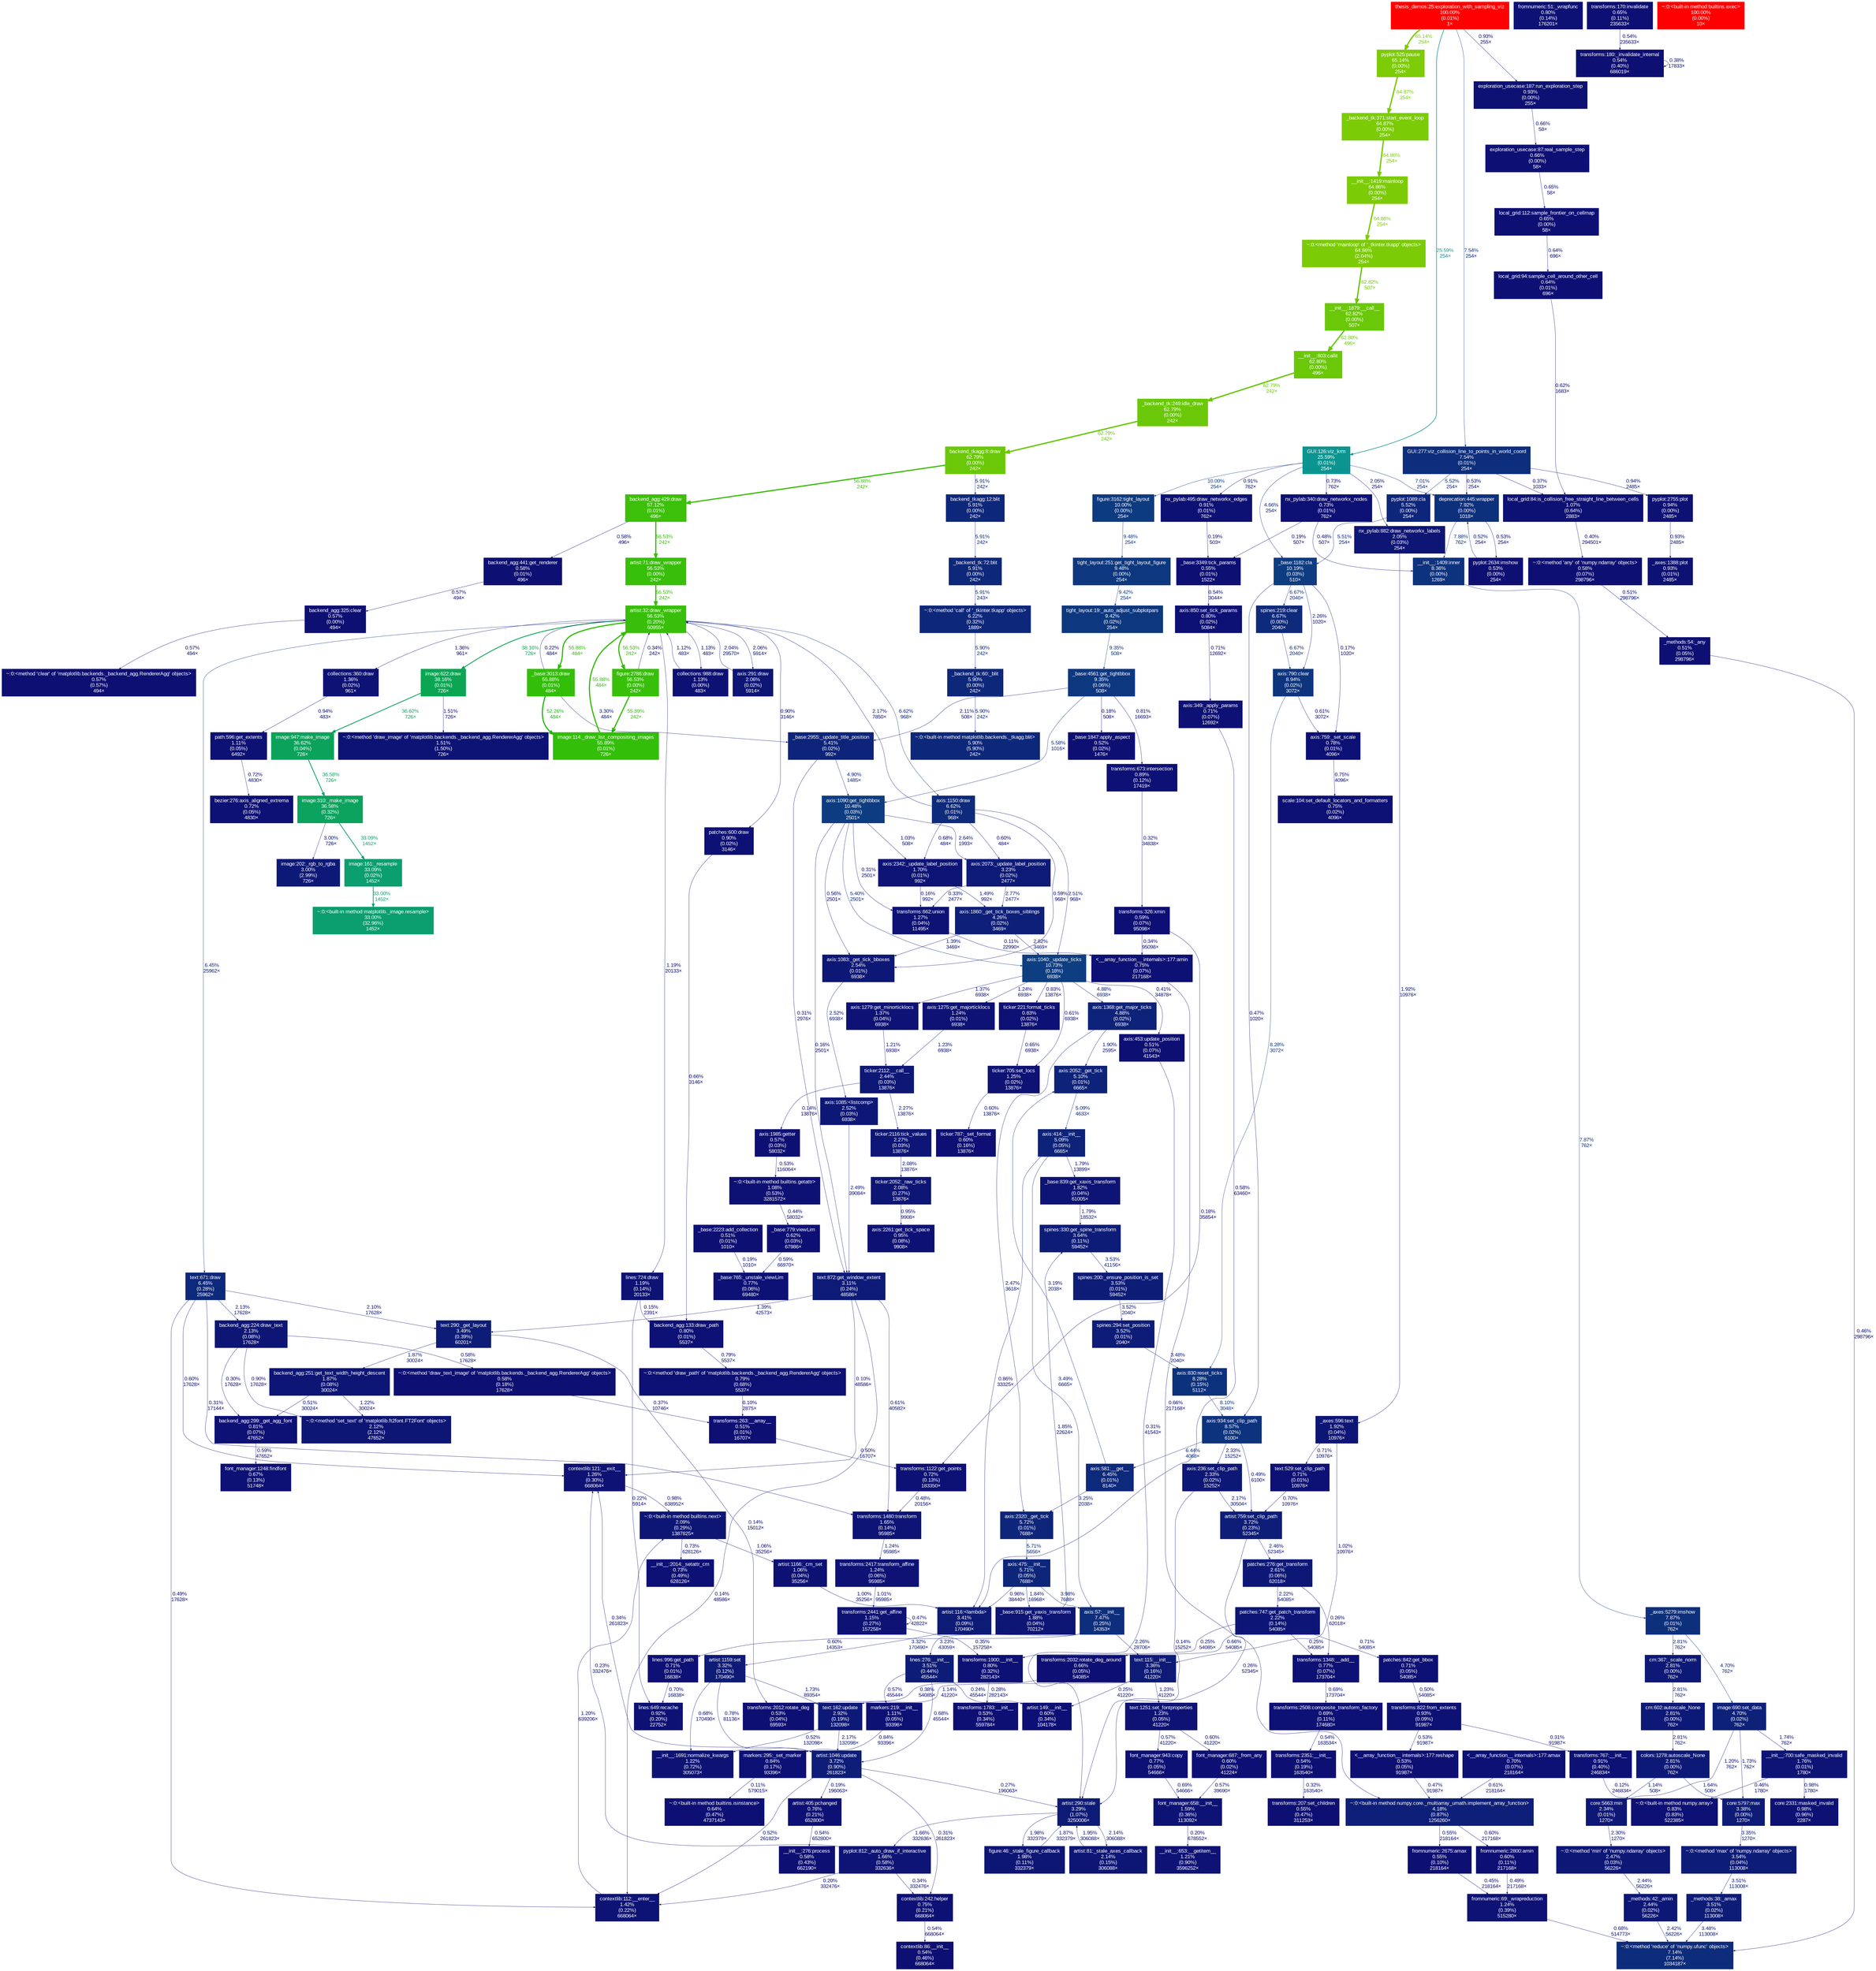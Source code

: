 digraph {
	graph [fontname=Arial, nodesep=0.125, ranksep=0.25];
	node [fontcolor=white, fontname=Arial, height=0, shape=box, style=filled, width=0];
	edge [fontname=Arial];
	29 [color="#0d1174", fontcolor="#ffffff", fontsize="10.00", label="path:596:get_extents\n1.11%\n(0.05%)\n6492×", tooltip="C:\\Users\\houte\\Miniconda3\\envs\\thesis_env\\lib\\site-packages\\matplotlib\\path.py"];
	29 -> 362 [arrowsize="0.35", color="#0d1074", fontcolor="#0d1074", fontsize="10.00", label="0.72%\n4830×", labeldistance="0.50", penwidth="0.50"];
	31 [color="#0d3b80", fontcolor="#ffffff", fontsize="10.00", label="figure:3162:tight_layout\n10.00%\n(0.00%)\n254×", tooltip="C:\\Users\\houte\\Miniconda3\\envs\\thesis_env\\lib\\site-packages\\matplotlib\\figure.py"];
	31 -> 928 [arrowsize="0.35", color="#0d387f", fontcolor="#0d387f", fontsize="10.00", label="9.48%\n254×", labeldistance="0.50", penwidth="0.50"];
	76 [color="#0d0f74", fontcolor="#ffffff", fontsize="10.00", label="~:0:<built-in method builtins.isinstance>\n0.64%\n(0.47%)\n4737143×", tooltip="~"];
	107 [color="#0d3c80", fontcolor="#ffffff", fontsize="10.00", label="_base:1182:cla\n10.19%\n(0.03%)\n510×", tooltip="C:\\Users\\houte\\Miniconda3\\envs\\thesis_env\\lib\\site-packages\\matplotlib\\axes\\_base.py"];
	107 -> 283 [arrowsize="0.35", color="#0d1676", fontcolor="#0d1676", fontsize="10.00", label="2.26%\n1020×", labeldistance="0.50", penwidth="0.50"];
	107 -> 842 [arrowsize="0.35", color="#0d0d73", fontcolor="#0d0d73", fontsize="10.00", label="0.17%\n1020×", labeldistance="0.50", penwidth="0.50"];
	107 -> 1216 [arrowsize="0.35", color="#0d0f73", fontcolor="#0d0f73", fontsize="10.00", label="0.47%\n1020×", labeldistance="0.50", penwidth="0.50"];
	107 -> 1427 [arrowsize="0.35", color="#0d2a7b", fontcolor="#0d2a7b", fontsize="10.00", label="6.67%\n2040×", labeldistance="0.50", penwidth="0.50"];
	110 [color="#0c9491", fontcolor="#ffffff", fontsize="10.00", label="GUI:126:viz_krm\n25.59%\n(0.01%)\n254×", tooltip="c:\\local_deckard\\1_projects\\_thesis\\knowledge_roadmap\\entrypoints\\GUI.py"];
	110 -> 31 [arrowsize="0.35", color="#0d3b80", fontcolor="#0d3b80", fontsize="10.00", label="10.00%\n254×", labeldistance="0.50", penwidth="0.50"];
	110 -> 107 [arrowsize="0.35", color="#0d2179", fontcolor="#0d2179", fontsize="10.00", label="4.66%\n254×", labeldistance="0.50", penwidth="0.50"];
	110 -> 300 [arrowsize="0.35", color="#0d2c7c", fontcolor="#0d2c7c", fontsize="10.00", label="7.01%\n254×", labeldistance="0.50", penwidth="0.50"];
	110 -> 301 [arrowsize="0.35", color="#0d1074", fontcolor="#0d1074", fontsize="10.00", label="0.73%\n762×", labeldistance="0.50", penwidth="0.50"];
	110 -> 477 [arrowsize="0.35", color="#0d1174", fontcolor="#0d1174", fontsize="10.00", label="0.91%\n762×", labeldistance="0.50", penwidth="0.50"];
	110 -> 1467 [arrowsize="0.35", color="#0d1575", fontcolor="#0d1575", fontsize="10.00", label="2.05%\n254×", labeldistance="0.50", penwidth="0.50"];
	130 [color="#0d0f73", fontcolor="#ffffff", fontsize="10.00", label="contextlib:86:__init__\n0.54%\n(0.46%)\n668064×", tooltip="C:\\Users\\houte\\Miniconda3\\envs\\thesis_env\\lib\\contextlib.py"];
	131 [color="#0d1074", fontcolor="#ffffff", fontsize="10.00", label="contextlib:242:helper\n0.75%\n(0.21%)\n668064×", tooltip="C:\\Users\\houte\\Miniconda3\\envs\\thesis_env\\lib\\contextlib.py"];
	131 -> 130 [arrowsize="0.35", color="#0d0f73", fontcolor="#0d0f73", fontsize="10.00", label="0.54%\n668064×", labeldistance="0.50", penwidth="0.50"];
	132 [color="#0d1475", fontcolor="#ffffff", fontsize="10.00", label="pyplot:812:_auto_draw_if_interactive\n1.66%\n(0.58%)\n332636×", tooltip="C:\\Users\\houte\\Miniconda3\\envs\\thesis_env\\lib\\site-packages\\matplotlib\\pyplot.py"];
	132 -> 131 [arrowsize="0.35", color="#0d0e73", fontcolor="#0d0e73", fontsize="10.00", label="0.34%\n332476×", labeldistance="0.50", penwidth="0.50"];
	132 -> 147 [arrowsize="0.35", color="#0d0e73", fontcolor="#0d0e73", fontsize="10.00", label="0.23%\n332476×", labeldistance="0.50", penwidth="0.50"];
	132 -> 148 [arrowsize="0.35", color="#0d0e73", fontcolor="#0d0e73", fontsize="10.00", label="0.20%\n332476×", labeldistance="0.50", penwidth="0.50"];
	133 [color="#0d1d78", fontcolor="#ffffff", fontsize="10.00", label="artist:1046:update\n3.72%\n(0.90%)\n261823×", tooltip="C:\\Users\\houte\\Miniconda3\\envs\\thesis_env\\lib\\site-packages\\matplotlib\\artist.py"];
	133 -> 131 [arrowsize="0.35", color="#0d0e73", fontcolor="#0d0e73", fontsize="10.00", label="0.31%\n261823×", labeldistance="0.50", penwidth="0.50"];
	133 -> 147 [arrowsize="0.35", color="#0d0e73", fontcolor="#0d0e73", fontsize="10.00", label="0.34%\n261823×", labeldistance="0.50", penwidth="0.50"];
	133 -> 148 [arrowsize="0.35", color="#0d0f73", fontcolor="#0d0f73", fontsize="10.00", label="0.52%\n261823×", labeldistance="0.50", penwidth="0.50"];
	133 -> 702 [arrowsize="0.35", color="#0d0e73", fontcolor="#0d0e73", fontsize="10.00", label="0.19%\n196063×", labeldistance="0.50", penwidth="0.50"];
	133 -> 1109 [arrowsize="0.35", color="#0d0e73", fontcolor="#0d0e73", fontsize="10.00", label="0.27%\n196063×", labeldistance="0.50", penwidth="0.50"];
	136 [color="#0d1074", fontcolor="#ffffff", fontsize="10.00", label="patches:600:draw\n0.90%\n(0.02%)\n3146×", tooltip="C:\\Users\\houte\\Miniconda3\\envs\\thesis_env\\lib\\site-packages\\matplotlib\\patches.py"];
	136 -> 289 [arrowsize="0.35", color="#0d0f74", fontcolor="#0d0f74", fontsize="10.00", label="0.66%\n3146×", labeldistance="0.50", penwidth="0.50"];
	137 [color="#0d297b", fontcolor="#ffffff", fontsize="10.00", label="text:671:draw\n6.45%\n(0.28%)\n25962×", tooltip="C:\\Users\\houte\\Miniconda3\\envs\\thesis_env\\lib\\site-packages\\matplotlib\\text.py"];
	137 -> 147 [arrowsize="0.35", color="#0d0f74", fontcolor="#0d0f74", fontsize="10.00", label="0.60%\n17628×", labeldistance="0.50", penwidth="0.50"];
	137 -> 148 [arrowsize="0.35", color="#0d0f73", fontcolor="#0d0f73", fontsize="10.00", label="0.49%\n17628×", labeldistance="0.50", penwidth="0.50"];
	137 -> 290 [arrowsize="0.35", color="#0d1675", fontcolor="#0d1675", fontsize="10.00", label="2.13%\n17628×", labeldistance="0.50", penwidth="0.50"];
	137 -> 712 [arrowsize="0.35", color="#0d1675", fontcolor="#0d1675", fontsize="10.00", label="2.10%\n17628×", labeldistance="0.50", penwidth="0.50"];
	137 -> 1006 [arrowsize="0.35", color="#0d0e73", fontcolor="#0d0e73", fontsize="10.00", label="0.31%\n17144×", labeldistance="0.50", penwidth="0.50"];
	138 [color="#0d1a77", fontcolor="#ffffff", fontsize="10.00", label="text:872:get_window_extent\n3.11%\n(0.24%)\n48586×", tooltip="C:\\Users\\houte\\Miniconda3\\envs\\thesis_env\\lib\\site-packages\\matplotlib\\text.py"];
	138 -> 147 [arrowsize="0.35", color="#0d0d73", fontcolor="#0d0d73", fontsize="10.00", label="0.10%\n48586×", labeldistance="0.50", penwidth="0.50"];
	138 -> 148 [arrowsize="0.35", color="#0d0d73", fontcolor="#0d0d73", fontsize="10.00", label="0.14%\n48586×", labeldistance="0.50", penwidth="0.50"];
	138 -> 712 [arrowsize="0.35", color="#0d1375", fontcolor="#0d1375", fontsize="10.00", label="1.39%\n42573×", labeldistance="0.50", penwidth="0.50"];
	138 -> 1006 [arrowsize="0.35", color="#0d0f74", fontcolor="#0d0f74", fontsize="10.00", label="0.61%\n40582×", labeldistance="0.50", penwidth="0.50"];
	139 [color="#3dc009", fontcolor="#ffffff", fontsize="10.00", label="backend_agg:429:draw\n57.12%\n(0.01%)\n496×", tooltip="C:\\Users\\houte\\Miniconda3\\envs\\thesis_env\\lib\\site-packages\\matplotlib\\backends\\backend_agg.py"];
	139 -> 974 [arrowsize="0.35", color="#0d0f73", fontcolor="#0d0f73", fontsize="10.00", label="0.58%\n496×", labeldistance="0.50", penwidth="0.50"];
	139 -> 1143 [arrowsize="0.75", color="#38bf09", fontcolor="#38bf09", fontsize="10.00", label="56.53%\n242×", labeldistance="2.26", penwidth="2.26"];
	147 [color="#0d1274", fontcolor="#ffffff", fontsize="10.00", label="contextlib:121:__exit__\n1.26%\n(0.30%)\n668064×", tooltip="C:\\Users\\houte\\Miniconda3\\envs\\thesis_env\\lib\\contextlib.py"];
	147 -> 765 [arrowsize="0.35", color="#0d1174", fontcolor="#0d1174", fontsize="10.00", label="0.98%\n638952×", labeldistance="0.50", penwidth="0.50"];
	148 [color="#0d1375", fontcolor="#ffffff", fontsize="10.00", label="contextlib:112:__enter__\n1.42%\n(0.22%)\n668064×", tooltip="C:\\Users\\houte\\Miniconda3\\envs\\thesis_env\\lib\\contextlib.py"];
	148 -> 765 [arrowsize="0.35", color="#0d1274", fontcolor="#0d1274", fontsize="10.00", label="1.20%\n639206×", labeldistance="0.50", penwidth="0.50"];
	211 [color="#ff0000", fontcolor="#ffffff", fontsize="10.00", label="thesis_demos:25:exploration_with_sampling_viz\n100.00%\n(0.01%)\n1×", tooltip="c:\\local_deckard\\1_projects\\_thesis\\thesis_demos.py"];
	211 -> 110 [arrowsize="0.51", color="#0c9491", fontcolor="#0c9491", fontsize="10.00", label="25.59%\n254×", labeldistance="1.02", penwidth="1.02"];
	211 -> 689 [arrowsize="0.35", color="#0d2e7c", fontcolor="#0d2e7c", fontsize="10.00", label="7.54%\n254×", labeldistance="0.50", penwidth="0.50"];
	211 -> 1105 [arrowsize="0.81", color="#7ecb07", fontcolor="#7ecb07", fontsize="10.00", label="65.14%\n254×", labeldistance="2.61", penwidth="2.61"];
	211 -> 1599 [arrowsize="0.35", color="#0d1174", fontcolor="#0d1174", fontsize="10.00", label="0.93%\n255×", labeldistance="0.50", penwidth="0.50"];
	214 [color="#0d1274", fontcolor="#ffffff", fontsize="10.00", label="__init__:653:__getitem__\n1.21%\n(0.90%)\n3596252×", tooltip="C:\\Users\\houte\\Miniconda3\\envs\\thesis_env\\lib\\site-packages\\matplotlib\\__init__.py"];
	216 [color="#0d1074", fontcolor="#ffffff", fontsize="10.00", label="scale:104:set_default_locators_and_formatters\n0.75%\n(0.02%)\n4096×", tooltip="C:\\Users\\houte\\Miniconda3\\envs\\thesis_env\\lib\\site-packages\\matplotlib\\scale.py"];
	219 [color="#0d1575", fontcolor="#ffffff", fontsize="10.00", label="ticker:2052:_raw_ticks\n2.08%\n(0.27%)\n13876×", tooltip="C:\\Users\\houte\\Miniconda3\\envs\\thesis_env\\lib\\site-packages\\matplotlib\\ticker.py"];
	219 -> 926 [arrowsize="0.35", color="#0d1174", fontcolor="#0d1174", fontsize="10.00", label="0.95%\n9908×", labeldistance="0.50", penwidth="0.50"];
	232 [color="#0d0f74", fontcolor="#ffffff", fontsize="10.00", label="artist:149:__init__\n0.60%\n(0.34%)\n104178×", tooltip="C:\\Users\\houte\\Miniconda3\\envs\\thesis_env\\lib\\site-packages\\matplotlib\\artist.py"];
	235 [color="#0d1c77", fontcolor="#ffffff", fontsize="10.00", label="lines:276:__init__\n3.51%\n(0.44%)\n45544×", tooltip="C:\\Users\\houte\\Miniconda3\\envs\\thesis_env\\lib\\site-packages\\matplotlib\\lines.py"];
	235 -> 133 [arrowsize="0.35", color="#0d1074", fontcolor="#0d1074", fontsize="10.00", label="0.68%\n45544×", labeldistance="0.50", penwidth="0.50"];
	235 -> 232 [arrowsize="0.35", color="#0d0e73", fontcolor="#0d0e73", fontsize="10.00", label="0.24%\n45544×", labeldistance="0.50", penwidth="0.50"];
	235 -> 1287 [arrowsize="0.35", color="#0d0f73", fontcolor="#0d0f73", fontsize="10.00", label="0.57%\n45544×", labeldistance="0.50", penwidth="0.50"];
	241 [color="#0d1b77", fontcolor="#ffffff", fontsize="10.00", label="text:115:__init__\n3.36%\n(0.16%)\n41220×", tooltip="C:\\Users\\houte\\Miniconda3\\envs\\thesis_env\\lib\\site-packages\\matplotlib\\text.py"];
	241 -> 232 [arrowsize="0.35", color="#0d0e73", fontcolor="#0d0e73", fontsize="10.00", label="0.25%\n41220×", labeldistance="0.50", penwidth="0.50"];
	241 -> 750 [arrowsize="0.35", color="#0d1174", fontcolor="#0d1174", fontsize="10.00", label="1.14%\n41220×", labeldistance="0.50", penwidth="0.50"];
	241 -> 1200 [arrowsize="0.35", color="#0d1274", fontcolor="#0d1274", fontsize="10.00", label="1.23%\n41220×", labeldistance="0.50", penwidth="0.50"];
	244 [color="#0d1375", fontcolor="#ffffff", fontsize="10.00", label="font_manager:658:__init__\n1.59%\n(0.36%)\n113092×", tooltip="C:\\Users\\houte\\Miniconda3\\envs\\thesis_env\\lib\\site-packages\\matplotlib\\font_manager.py"];
	244 -> 214 [arrowsize="0.35", color="#0d0e73", fontcolor="#0d0e73", fontsize="10.00", label="0.20%\n678552×", labeldistance="0.50", penwidth="0.50"];
	271 [color="#0d307d", fontcolor="#ffffff", fontsize="10.00", label="_axes:5279:imshow\n7.87%\n(0.01%)\n762×", tooltip="C:\\Users\\houte\\Miniconda3\\envs\\thesis_env\\lib\\site-packages\\matplotlib\\axes\\_axes.py"];
	271 -> 383 [arrowsize="0.35", color="#0d2179", fontcolor="#0d2179", fontsize="10.00", label="4.70%\n762×", labeldistance="0.50", penwidth="0.50"];
	271 -> 1093 [arrowsize="0.35", color="#0d1976", fontcolor="#0d1976", fontsize="10.00", label="2.81%\n762×", labeldistance="0.50", penwidth="0.50"];
	280 [color="#0d2e7c", fontcolor="#ffffff", fontsize="10.00", label="axis:57:__init__\n7.47%\n(0.25%)\n14353×", tooltip="C:\\Users\\houte\\Miniconda3\\envs\\thesis_env\\lib\\site-packages\\matplotlib\\axis.py"];
	280 -> 235 [arrowsize="0.35", color="#0d1a77", fontcolor="#0d1a77", fontsize="10.00", label="3.23%\n43059×", labeldistance="0.50", penwidth="0.50"];
	280 -> 241 [arrowsize="0.35", color="#0d1676", fontcolor="#0d1676", fontsize="10.00", label="2.26%\n28706×", labeldistance="0.50", penwidth="0.50"];
	280 -> 1276 [arrowsize="0.35", color="#0d0f74", fontcolor="#0d0f74", fontsize="10.00", label="0.60%\n14353×", labeldistance="0.50", penwidth="0.50"];
	283 [color="#0d357e", fontcolor="#ffffff", fontsize="10.00", label="axis:790:clear\n8.94%\n(0.02%)\n3072×", tooltip="C:\\Users\\houte\\Miniconda3\\envs\\thesis_env\\lib\\site-packages\\matplotlib\\axis.py"];
	283 -> 842 [arrowsize="0.35", color="#0d0f74", fontcolor="#0d0f74", fontsize="10.00", label="0.61%\n3072×", labeldistance="0.50", penwidth="0.50"];
	283 -> 925 [arrowsize="0.35", color="#0d327d", fontcolor="#0d327d", fontsize="10.00", label="8.28%\n3072×", labeldistance="0.50", penwidth="0.50"];
	287 [color="#0d387f", fontcolor="#ffffff", fontsize="10.00", label="tight_layout:19:_auto_adjust_subplotpars\n9.42%\n(0.02%)\n254×", tooltip="C:\\Users\\houte\\Miniconda3\\envs\\thesis_env\\lib\\site-packages\\matplotlib\\tight_layout.py"];
	287 -> 486 [arrowsize="0.35", color="#0d377f", fontcolor="#0d377f", fontsize="10.00", label="9.35%\n508×", labeldistance="0.50", penwidth="0.50"];
	289 [color="#0d1074", fontcolor="#ffffff", fontsize="10.00", label="backend_agg:133:draw_path\n0.80%\n(0.01%)\n5537×", tooltip="C:\\Users\\houte\\Miniconda3\\envs\\thesis_env\\lib\\site-packages\\matplotlib\\backends\\backend_agg.py"];
	289 -> 939 [arrowsize="0.35", color="#0d1074", fontcolor="#0d1074", fontsize="10.00", label="0.79%\n5537×", labeldistance="0.50", penwidth="0.50"];
	290 [color="#0d1675", fontcolor="#ffffff", fontsize="10.00", label="backend_agg:224:draw_text\n2.13%\n(0.08%)\n17628×", tooltip="C:\\Users\\houte\\Miniconda3\\envs\\thesis_env\\lib\\site-packages\\matplotlib\\backends\\backend_agg.py"];
	290 -> 941 [arrowsize="0.35", color="#0d0f73", fontcolor="#0d0f73", fontsize="10.00", label="0.58%\n17628×", labeldistance="0.50", penwidth="0.50"];
	290 -> 1386 [arrowsize="0.35", color="#0d0e73", fontcolor="#0d0e73", fontsize="10.00", label="0.30%\n17628×", labeldistance="0.50", penwidth="0.50"];
	290 -> 1763 [arrowsize="0.35", color="#0d1074", fontcolor="#0d1074", fontsize="10.00", label="0.90%\n17628×", labeldistance="0.50", penwidth="0.50"];
	299 [color="#0d327e", fontcolor="#ffffff", fontsize="10.00", label="__init__:1409:inner\n8.36%\n(0.00%)\n1269×", tooltip="C:\\Users\\houte\\Miniconda3\\envs\\thesis_env\\lib\\site-packages\\matplotlib\\__init__.py"];
	299 -> 271 [arrowsize="0.35", color="#0d307d", fontcolor="#0d307d", fontsize="10.00", label="7.87%\n762×", labeldistance="0.50", penwidth="0.50"];
	300 [color="#0d307d", fontcolor="#ffffff", fontsize="10.00", label="deprecation:445:wrapper\n7.92%\n(0.00%)\n1018×", tooltip="C:\\Users\\houte\\Miniconda3\\envs\\thesis_env\\lib\\site-packages\\matplotlib\\_api\\deprecation.py"];
	300 -> 299 [arrowsize="0.35", color="#0d307d", fontcolor="#0d307d", fontsize="10.00", label="7.88%\n762×", labeldistance="0.50", penwidth="0.50"];
	300 -> 686 [arrowsize="0.35", color="#0d0f73", fontcolor="#0d0f73", fontsize="10.00", label="0.53%\n254×", labeldistance="0.50", penwidth="0.50"];
	301 [color="#0d1074", fontcolor="#ffffff", fontsize="10.00", label="nx_pylab:340:draw_networkx_nodes\n0.73%\n(0.01%)\n762×", tooltip="C:\\Users\\houte\\Miniconda3\\envs\\thesis_env\\lib\\site-packages\\networkx\\drawing\\nx_pylab.py"];
	301 -> 299 [arrowsize="0.35", color="#0d0f73", fontcolor="#0d0f73", fontsize="10.00", label="0.48%\n507×", labeldistance="0.50", penwidth="0.50"];
	301 -> 667 [arrowsize="0.35", color="#0d0e73", fontcolor="#0d0e73", fontsize="10.00", label="0.19%\n507×", labeldistance="0.50", penwidth="0.50"];
	332 [color="#0d0f73", fontcolor="#ffffff", fontsize="10.00", label="__init__:276:process\n0.58%\n(0.43%)\n662190×", tooltip="C:\\Users\\houte\\Miniconda3\\envs\\thesis_env\\lib\\site-packages\\matplotlib\\cbook\\__init__.py"];
	343 [color="#0d0f74", fontcolor="#ffffff", fontsize="10.00", label="local_grid:112:sample_frontier_on_cellmap\n0.65%\n(0.00%)\n58×", tooltip="c:\\local_deckard\\1_projects\\_thesis\\knowledge_roadmap\\entities\\local_grid.py"];
	343 -> 1633 [arrowsize="0.35", color="#0d0f74", fontcolor="#0d0f74", fontsize="10.00", label="0.64%\n696×", labeldistance="0.50", penwidth="0.50"];
	362 [color="#0d1074", fontcolor="#ffffff", fontsize="10.00", label="bezier:276:axis_aligned_extrema\n0.72%\n(0.05%)\n4830×", tooltip="C:\\Users\\houte\\Miniconda3\\envs\\thesis_env\\lib\\site-packages\\matplotlib\\bezier.py"];
	363 [color="#0d0f73", fontcolor="#ffffff", fontsize="10.00", label="_base:2223:add_collection\n0.51%\n(0.01%)\n1010×", tooltip="C:\\Users\\houte\\Miniconda3\\envs\\thesis_env\\lib\\site-packages\\matplotlib\\axes\\_base.py"];
	363 -> 733 [arrowsize="0.35", color="#0d0e73", fontcolor="#0d0e73", fontsize="10.00", label="0.19%\n1010×", labeldistance="0.50", penwidth="0.50"];
	368 [color="#0d1f78", fontcolor="#ffffff", fontsize="10.00", label="~:0:<built-in method numpy.core._multiarray_umath.implement_array_function>\n4.18%\n(0.87%)\n1256260×", tooltip="~"];
	368 -> 409 [arrowsize="0.35", color="#0d0f73", fontcolor="#0d0f73", fontsize="10.00", label="0.55%\n218164×", labeldistance="0.50", penwidth="0.50"];
	368 -> 410 [arrowsize="0.35", color="#0d0f74", fontcolor="#0d0f74", fontsize="10.00", label="0.60%\n217168×", labeldistance="0.50", penwidth="0.50"];
	374 [color="#0d1274", fontcolor="#ffffff", fontsize="10.00", label="transforms:2441:get_affine\n1.15%\n(0.27%)\n157258×", tooltip="C:\\Users\\houte\\Miniconda3\\envs\\thesis_env\\lib\\site-packages\\matplotlib\\transforms.py"];
	374 -> 374 [arrowsize="0.35", color="#0d0f73", fontcolor="#0d0f73", fontsize="10.00", label="0.47%\n42822×", labeldistance="0.50", penwidth="0.50"];
	374 -> 911 [arrowsize="0.35", color="#0d0e73", fontcolor="#0d0e73", fontsize="10.00", label="0.35%\n157258×", labeldistance="0.50", penwidth="0.50"];
	383 [color="#0d2179", fontcolor="#ffffff", fontsize="10.00", label="image:690:set_data\n4.70%\n(0.02%)\n762×", tooltip="C:\\Users\\houte\\Miniconda3\\envs\\thesis_env\\lib\\site-packages\\matplotlib\\image.py"];
	383 -> 594 [arrowsize="0.35", color="#0d1274", fontcolor="#0d1274", fontsize="10.00", label="1.20%\n762×", labeldistance="0.50", penwidth="0.50"];
	383 -> 595 [arrowsize="0.35", color="#0d1475", fontcolor="#0d1475", fontsize="10.00", label="1.73%\n762×", labeldistance="0.50", penwidth="0.50"];
	383 -> 620 [arrowsize="0.35", color="#0d1475", fontcolor="#0d1475", fontsize="10.00", label="1.74%\n762×", labeldistance="0.50", penwidth="0.50"];
	396 [color="#0d1074", fontcolor="#ffffff", fontsize="10.00", label="fromnumeric:51:_wrapfunc\n0.80%\n(0.14%)\n176201×", tooltip="C:\\Users\\houte\\Miniconda3\\envs\\thesis_env\\lib\\site-packages\\numpy\\core\\fromnumeric.py"];
	406 [color="#0d1274", fontcolor="#ffffff", fontsize="10.00", label="fromnumeric:69:_wrapreduction\n1.24%\n(0.39%)\n515280×", tooltip="C:\\Users\\houte\\Miniconda3\\envs\\thesis_env\\lib\\site-packages\\numpy\\core\\fromnumeric.py"];
	406 -> 1790 [arrowsize="0.35", color="#0d1074", fontcolor="#0d1074", fontsize="10.00", label="0.68%\n514773×", labeldistance="0.50", penwidth="0.50"];
	409 [color="#0d0f73", fontcolor="#ffffff", fontsize="10.00", label="fromnumeric:2675:amax\n0.55%\n(0.10%)\n218164×", tooltip="C:\\Users\\houte\\Miniconda3\\envs\\thesis_env\\lib\\site-packages\\numpy\\core\\fromnumeric.py"];
	409 -> 406 [arrowsize="0.35", color="#0d0f73", fontcolor="#0d0f73", fontsize="10.00", label="0.45%\n218164×", labeldistance="0.50", penwidth="0.50"];
	410 [color="#0d0f74", fontcolor="#ffffff", fontsize="10.00", label="fromnumeric:2800:amin\n0.60%\n(0.11%)\n217168×", tooltip="C:\\Users\\houte\\Miniconda3\\envs\\thesis_env\\lib\\site-packages\\numpy\\core\\fromnumeric.py"];
	410 -> 406 [arrowsize="0.35", color="#0d0f73", fontcolor="#0d0f73", fontsize="10.00", label="0.49%\n217168×", labeldistance="0.50", penwidth="0.50"];
	415 [color="#0d0f73", fontcolor="#ffffff", fontsize="10.00", label="<__array_function__ internals>:177:reshape\n0.53%\n(0.05%)\n91987×", tooltip="<__array_function__ internals>"];
	415 -> 368 [arrowsize="0.35", color="#0d0f73", fontcolor="#0d0f73", fontsize="10.00", label="0.47%\n91987×", labeldistance="0.50", penwidth="0.50"];
	444 [color="#0d1074", fontcolor="#ffffff", fontsize="10.00", label="<__array_function__ internals>:177:amax\n0.70%\n(0.07%)\n218164×", tooltip="<__array_function__ internals>"];
	444 -> 368 [arrowsize="0.35", color="#0d0f74", fontcolor="#0d0f74", fontsize="10.00", label="0.61%\n218164×", labeldistance="0.50", penwidth="0.50"];
	446 [color="#0d1074", fontcolor="#ffffff", fontsize="10.00", label="<__array_function__ internals>:177:amin\n0.75%\n(0.07%)\n217168×", tooltip="<__array_function__ internals>"];
	446 -> 368 [arrowsize="0.35", color="#0d0f74", fontcolor="#0d0f74", fontsize="10.00", label="0.66%\n217168×", labeldistance="0.50", penwidth="0.50"];
	457 [color="#0d1c77", fontcolor="#ffffff", fontsize="10.00", label="_methods:38:_amax\n3.51%\n(0.02%)\n113008×", tooltip="C:\\Users\\houte\\Miniconda3\\envs\\thesis_env\\lib\\site-packages\\numpy\\core\\_methods.py"];
	457 -> 1790 [arrowsize="0.35", color="#0d1c77", fontcolor="#0d1c77", fontsize="10.00", label="3.48%\n113008×", labeldistance="0.50", penwidth="0.50"];
	458 [color="#0d1c77", fontcolor="#ffffff", fontsize="10.00", label="~:0:<method 'max' of 'numpy.ndarray' objects>\n3.54%\n(0.04%)\n113008×", tooltip="~"];
	458 -> 457 [arrowsize="0.35", color="#0d1c77", fontcolor="#0d1c77", fontsize="10.00", label="3.51%\n113008×", labeldistance="0.50", penwidth="0.50"];
	459 [color="#0d1776", fontcolor="#ffffff", fontsize="10.00", label="_methods:42:_amin\n2.44%\n(0.02%)\n56226×", tooltip="C:\\Users\\houte\\Miniconda3\\envs\\thesis_env\\lib\\site-packages\\numpy\\core\\_methods.py"];
	459 -> 1790 [arrowsize="0.35", color="#0d1776", fontcolor="#0d1776", fontsize="10.00", label="2.42%\n56226×", labeldistance="0.50", penwidth="0.50"];
	460 [color="#0d1776", fontcolor="#ffffff", fontsize="10.00", label="~:0:<method 'min' of 'numpy.ndarray' objects>\n2.47%\n(0.03%)\n56226×", tooltip="~"];
	460 -> 459 [arrowsize="0.35", color="#0d1776", fontcolor="#0d1776", fontsize="10.00", label="2.44%\n56226×", labeldistance="0.50", penwidth="0.50"];
	463 [color="#0d0f73", fontcolor="#ffffff", fontsize="10.00", label="_methods:54:_any\n0.51%\n(0.05%)\n298796×", tooltip="C:\\Users\\houte\\Miniconda3\\envs\\thesis_env\\lib\\site-packages\\numpy\\core\\_methods.py"];
	463 -> 1790 [arrowsize="0.35", color="#0d0f73", fontcolor="#0d0f73", fontsize="10.00", label="0.46%\n298796×", labeldistance="0.50", penwidth="0.50"];
	464 [color="#0d0f73", fontcolor="#ffffff", fontsize="10.00", label="~:0:<method 'any' of 'numpy.ndarray' objects>\n0.58%\n(0.07%)\n298796×", tooltip="~"];
	464 -> 463 [arrowsize="0.35", color="#0d0f73", fontcolor="#0d0f73", fontsize="10.00", label="0.51%\n298796×", labeldistance="0.50", penwidth="0.50"];
	474 [color="#0d1174", fontcolor="#ffffff", fontsize="10.00", label="transforms:822:from_extents\n0.93%\n(0.09%)\n91987×", tooltip="C:\\Users\\houte\\Miniconda3\\envs\\thesis_env\\lib\\site-packages\\matplotlib\\transforms.py"];
	474 -> 415 [arrowsize="0.35", color="#0d0f73", fontcolor="#0d0f73", fontsize="10.00", label="0.53%\n91987×", labeldistance="0.50", penwidth="0.50"];
	474 -> 883 [arrowsize="0.35", color="#0d0e73", fontcolor="#0d0e73", fontsize="10.00", label="0.31%\n91987×", labeldistance="0.50", penwidth="0.50"];
	477 [color="#0d1174", fontcolor="#ffffff", fontsize="10.00", label="nx_pylab:495:draw_networkx_edges\n0.91%\n(0.01%)\n762×", tooltip="C:\\Users\\houte\\Miniconda3\\envs\\thesis_env\\lib\\site-packages\\networkx\\drawing\\nx_pylab.py"];
	477 -> 667 [arrowsize="0.35", color="#0d0e73", fontcolor="#0d0e73", fontsize="10.00", label="0.19%\n503×", labeldistance="0.50", penwidth="0.50"];
	486 [color="#0d377f", fontcolor="#ffffff", fontsize="10.00", label="_base:4561:get_tightbbox\n9.35%\n(0.06%)\n508×", tooltip="C:\\Users\\houte\\Miniconda3\\envs\\thesis_env\\lib\\site-packages\\matplotlib\\axes\\_base.py"];
	486 -> 727 [arrowsize="0.35", color="#0d0d73", fontcolor="#0d0d73", fontsize="10.00", label="0.18%\n508×", labeldistance="0.50", penwidth="0.50"];
	486 -> 736 [arrowsize="0.35", color="#0d1675", fontcolor="#0d1675", fontsize="10.00", label="2.11%\n508×", labeldistance="0.50", penwidth="0.50"];
	486 -> 863 [arrowsize="0.35", color="#0d257a", fontcolor="#0d257a", fontsize="10.00", label="5.58%\n1016×", labeldistance="0.50", penwidth="0.50"];
	486 -> 956 [arrowsize="0.35", color="#0d1074", fontcolor="#0d1074", fontsize="10.00", label="0.81%\n16693×", labeldistance="0.50", penwidth="0.50"];
	488 [color="#0d0f74", fontcolor="#ffffff", fontsize="10.00", label="ticker:787:_set_format\n0.60%\n(0.16%)\n13876×", tooltip="C:\\Users\\houte\\Miniconda3\\envs\\thesis_env\\lib\\site-packages\\matplotlib\\ticker.py"];
	492 [color="#0d1274", fontcolor="#ffffff", fontsize="10.00", label="transforms:662:union\n1.27%\n(0.04%)\n11495×", tooltip="C:\\Users\\houte\\Miniconda3\\envs\\thesis_env\\lib\\site-packages\\matplotlib\\transforms.py"];
	492 -> 446 [arrowsize="0.35", color="#0d0d73", fontcolor="#0d0d73", fontsize="10.00", label="0.11%\n22990×", labeldistance="0.50", penwidth="0.50"];
	493 [color="#0d0f74", fontcolor="#ffffff", fontsize="10.00", label="transforms:326:xmin\n0.59%\n(0.07%)\n95098×", tooltip="C:\\Users\\houte\\Miniconda3\\envs\\thesis_env\\lib\\site-packages\\matplotlib\\transforms.py"];
	493 -> 446 [arrowsize="0.35", color="#0d0e73", fontcolor="#0d0e73", fontsize="10.00", label="0.34%\n95098×", labeldistance="0.50", penwidth="0.50"];
	493 -> 599 [arrowsize="0.35", color="#0d0d73", fontcolor="#0d0d73", fontsize="10.00", label="0.18%\n35854×", labeldistance="0.50", penwidth="0.50"];
	506 [color="#0d277a", fontcolor="#ffffff", fontsize="10.00", label="_backend_tk:72:blit\n5.91%\n(0.00%)\n242×", tooltip="C:\\Users\\houte\\Miniconda3\\envs\\thesis_env\\lib\\site-packages\\matplotlib\\backends\\_backend_tk.py"];
	506 -> 1643 [arrowsize="0.35", color="#0d277a", fontcolor="#0d277a", fontsize="10.00", label="5.91%\n243×", labeldistance="0.50", penwidth="0.50"];
	540 [color="#0d1174", fontcolor="#ffffff", fontsize="10.00", label="lines:649:recache\n0.92%\n(0.20%)\n22752×", tooltip="C:\\Users\\houte\\Miniconda3\\envs\\thesis_env\\lib\\site-packages\\matplotlib\\lines.py"];
	569 [color="#0b9e6f", fontcolor="#ffffff", fontsize="10.00", label="image:161:_resample\n33.09%\n(0.02%)\n1452×", tooltip="C:\\Users\\houte\\Miniconda3\\envs\\thesis_env\\lib\\site-packages\\matplotlib\\image.py"];
	569 -> 628 [arrowsize="0.57", color="#0b9e6f", fontcolor="#0b9e6f", fontsize="10.00", label="33.00%\n1452×", labeldistance="1.32", penwidth="1.32"];
	594 [color="#0d1776", fontcolor="#ffffff", fontsize="10.00", label="core:5663:min\n2.34%\n(0.01%)\n1270×", tooltip="C:\\Users\\houte\\Miniconda3\\envs\\thesis_env\\lib\\site-packages\\numpy\\ma\\core.py"];
	594 -> 460 [arrowsize="0.35", color="#0d1676", fontcolor="#0d1676", fontsize="10.00", label="2.30%\n1270×", labeldistance="0.50", penwidth="0.50"];
	595 [color="#0d1b77", fontcolor="#ffffff", fontsize="10.00", label="core:5797:max\n3.38%\n(0.00%)\n1270×", tooltip="C:\\Users\\houte\\Miniconda3\\envs\\thesis_env\\lib\\site-packages\\numpy\\ma\\core.py"];
	595 -> 458 [arrowsize="0.35", color="#0d1b77", fontcolor="#0d1b77", fontsize="10.00", label="3.35%\n1270×", labeldistance="0.50", penwidth="0.50"];
	599 [color="#0d1074", fontcolor="#ffffff", fontsize="10.00", label="transforms:1122:get_points\n0.72%\n(0.13%)\n183350×", tooltip="C:\\Users\\houte\\Miniconda3\\envs\\thesis_env\\lib\\site-packages\\matplotlib\\transforms.py"];
	599 -> 1006 [arrowsize="0.35", color="#0d0f73", fontcolor="#0d0f73", fontsize="10.00", label="0.48%\n20156×", labeldistance="0.50", penwidth="0.50"];
	601 [color="#0d1174", fontcolor="#ffffff", fontsize="10.00", label="core:2331:masked_invalid\n0.98%\n(0.96%)\n2287×", tooltip="C:\\Users\\houte\\Miniconda3\\envs\\thesis_env\\lib\\site-packages\\numpy\\ma\\core.py"];
	620 [color="#0d1475", fontcolor="#ffffff", fontsize="10.00", label="__init__:700:safe_masked_invalid\n1.76%\n(0.01%)\n1780×", tooltip="C:\\Users\\houte\\Miniconda3\\envs\\thesis_env\\lib\\site-packages\\matplotlib\\cbook\\__init__.py"];
	620 -> 601 [arrowsize="0.35", color="#0d1174", fontcolor="#0d1174", fontsize="10.00", label="0.98%\n1780×", labeldistance="0.50", penwidth="0.50"];
	620 -> 1783 [arrowsize="0.35", color="#0d0f73", fontcolor="#0d0f73", fontsize="10.00", label="0.46%\n1780×", labeldistance="0.50", penwidth="0.50"];
	628 [color="#0b9e6f", fontcolor="#ffffff", fontsize="10.00", label="~:0:<built-in method matplotlib._image.resample>\n33.00%\n(32.96%)\n1452×", tooltip="~"];
	630 [color="#0ba35d", fontcolor="#ffffff", fontsize="10.00", label="image:310:_make_image\n36.58%\n(0.32%)\n726×", tooltip="C:\\Users\\houte\\Miniconda3\\envs\\thesis_env\\lib\\site-packages\\matplotlib\\image.py"];
	630 -> 569 [arrowsize="0.58", color="#0b9e6f", fontcolor="#0b9e6f", fontsize="10.00", label="33.09%\n1452×", labeldistance="1.32", penwidth="1.32"];
	630 -> 632 [arrowsize="0.35", color="#0d1977", fontcolor="#0d1977", fontsize="10.00", label="3.00%\n726×", labeldistance="0.50", penwidth="0.50"];
	632 [color="#0d1977", fontcolor="#ffffff", fontsize="10.00", label="image:202:_rgb_to_rgba\n3.00%\n(2.99%)\n726×", tooltip="C:\\Users\\houte\\Miniconda3\\envs\\thesis_env\\lib\\site-packages\\matplotlib\\image.py"];
	633 [color="#0d1174", fontcolor="#ffffff", fontsize="10.00", label="~:0:<built-in method builtins.getattr>\n1.08%\n(0.53%)\n3281572×", tooltip="~"];
	633 -> 1487 [arrowsize="0.35", color="#0d0f73", fontcolor="#0d0f73", fontsize="10.00", label="0.44%\n58032×", labeldistance="0.50", penwidth="0.50"];
	641 [color="#0d1976", fontcolor="#ffffff", fontsize="10.00", label="colors:1278:autoscale_None\n2.81%\n(0.00%)\n762×", tooltip="C:\\Users\\houte\\Miniconda3\\envs\\thesis_env\\lib\\site-packages\\matplotlib\\colors.py"];
	641 -> 594 [arrowsize="0.35", color="#0d1174", fontcolor="#0d1174", fontsize="10.00", label="1.14%\n508×", labeldistance="0.50", penwidth="0.50"];
	641 -> 595 [arrowsize="0.35", color="#0d1475", fontcolor="#0d1475", fontsize="10.00", label="1.64%\n508×", labeldistance="0.50", penwidth="0.50"];
	662 [color="#0d1c77", fontcolor="#ffffff", fontsize="10.00", label="spines:330:get_spine_transform\n3.64%\n(0.11%)\n59452×", tooltip="C:\\Users\\houte\\Miniconda3\\envs\\thesis_env\\lib\\site-packages\\matplotlib\\spines.py"];
	662 -> 1425 [arrowsize="0.35", color="#0d1c77", fontcolor="#0d1c77", fontsize="10.00", label="3.53%\n41156×", labeldistance="0.50", penwidth="0.50"];
	667 [color="#0d0f73", fontcolor="#ffffff", fontsize="10.00", label="_base:3349:tick_params\n0.55%\n(0.01%)\n1522×", tooltip="C:\\Users\\houte\\Miniconda3\\envs\\thesis_env\\lib\\site-packages\\matplotlib\\axes\\_base.py"];
	667 -> 669 [arrowsize="0.35", color="#0d0f73", fontcolor="#0d0f73", fontsize="10.00", label="0.54%\n3044×", labeldistance="0.50", penwidth="0.50"];
	669 [color="#0d1074", fontcolor="#ffffff", fontsize="10.00", label="axis:850:set_tick_params\n0.80%\n(0.02%)\n5084×", tooltip="C:\\Users\\houte\\Miniconda3\\envs\\thesis_env\\lib\\site-packages\\matplotlib\\axis.py"];
	669 -> 1149 [arrowsize="0.35", color="#0d1074", fontcolor="#0d1074", fontsize="10.00", label="0.71%\n12692×", labeldistance="0.50", penwidth="0.50"];
	672 [color="#0d1575", fontcolor="#ffffff", fontsize="10.00", label="backend_agg:251:get_text_width_height_descent\n1.87%\n(0.08%)\n30024×", tooltip="C:\\Users\\houte\\Miniconda3\\envs\\thesis_env\\lib\\site-packages\\matplotlib\\backends\\backend_agg.py"];
	672 -> 1386 [arrowsize="0.35", color="#0d0f73", fontcolor="#0d0f73", fontsize="10.00", label="0.51%\n30024×", labeldistance="0.50", penwidth="0.50"];
	672 -> 1763 [arrowsize="0.35", color="#0d1274", fontcolor="#0d1274", fontsize="10.00", label="1.22%\n30024×", labeldistance="0.50", penwidth="0.50"];
	686 [color="#0d0f73", fontcolor="#ffffff", fontsize="10.00", label="pyplot:2634:imshow\n0.53%\n(0.00%)\n254×", tooltip="C:\\Users\\houte\\Miniconda3\\envs\\thesis_env\\lib\\site-packages\\matplotlib\\pyplot.py"];
	686 -> 300 [arrowsize="0.35", color="#0d0f73", fontcolor="#0d0f73", fontsize="10.00", label="0.52%\n254×", labeldistance="0.50", penwidth="0.50"];
	689 [color="#0d2e7c", fontcolor="#ffffff", fontsize="10.00", label="GUI:277:viz_collision_line_to_points_in_world_coord\n7.54%\n(0.01%)\n254×", tooltip="c:\\local_deckard\\1_projects\\_thesis\\knowledge_roadmap\\entrypoints\\GUI.py"];
	689 -> 300 [arrowsize="0.35", color="#0d0f73", fontcolor="#0d0f73", fontsize="10.00", label="0.53%\n254×", labeldistance="0.50", penwidth="0.50"];
	689 -> 1113 [arrowsize="0.35", color="#0d257a", fontcolor="#0d257a", fontsize="10.00", label="5.52%\n254×", labeldistance="0.50", penwidth="0.50"];
	689 -> 1114 [arrowsize="0.35", color="#0d1174", fontcolor="#0d1174", fontsize="10.00", label="0.94%\n2485×", labeldistance="0.50", penwidth="0.50"];
	689 -> 1631 [arrowsize="0.35", color="#0d0e73", fontcolor="#0d0e73", fontsize="10.00", label="0.37%\n1033×", labeldistance="0.50", penwidth="0.50"];
	702 [color="#0d1074", fontcolor="#ffffff", fontsize="10.00", label="artist:405:pchanged\n0.76%\n(0.21%)\n652800×", tooltip="C:\\Users\\houte\\Miniconda3\\envs\\thesis_env\\lib\\site-packages\\matplotlib\\artist.py"];
	702 -> 332 [arrowsize="0.35", color="#0d0f73", fontcolor="#0d0f73", fontsize="10.00", label="0.54%\n652800×", labeldistance="0.50", penwidth="0.50"];
	712 [color="#0d1c77", fontcolor="#ffffff", fontsize="10.00", label="text:290:_get_layout\n3.49%\n(0.39%)\n60201×", tooltip="C:\\Users\\houte\\Miniconda3\\envs\\thesis_env\\lib\\site-packages\\matplotlib\\text.py"];
	712 -> 672 [arrowsize="0.35", color="#0d1575", fontcolor="#0d1575", fontsize="10.00", label="1.87%\n30024×", labeldistance="0.50", penwidth="0.50"];
	712 -> 1051 [arrowsize="0.35", color="#0d0d73", fontcolor="#0d0d73", fontsize="10.00", label="0.14%\n15012×", labeldistance="0.50", penwidth="0.50"];
	727 [color="#0d0f73", fontcolor="#ffffff", fontsize="10.00", label="_base:1847:apply_aspect\n0.52%\n(0.02%)\n1476×", tooltip="C:\\Users\\houte\\Miniconda3\\envs\\thesis_env\\lib\\site-packages\\matplotlib\\axes\\_base.py"];
	733 [color="#0d1074", fontcolor="#ffffff", fontsize="10.00", label="_base:765:_unstale_viewLim\n0.77%\n(0.06%)\n69480×", tooltip="C:\\Users\\houte\\Miniconda3\\envs\\thesis_env\\lib\\site-packages\\matplotlib\\axes\\_base.py"];
	736 [color="#0d247a", fontcolor="#ffffff", fontsize="10.00", label="_base:2955:_update_title_position\n5.41%\n(0.02%)\n992×", tooltip="C:\\Users\\houte\\Miniconda3\\envs\\thesis_env\\lib\\site-packages\\matplotlib\\axes\\_base.py"];
	736 -> 138 [arrowsize="0.35", color="#0d0e73", fontcolor="#0d0e73", fontsize="10.00", label="0.31%\n2976×", labeldistance="0.50", penwidth="0.50"];
	736 -> 863 [arrowsize="0.35", color="#0d2279", fontcolor="#0d2279", fontsize="10.00", label="4.90%\n1485×", labeldistance="0.50", penwidth="0.50"];
	737 [color="#0d1f78", fontcolor="#ffffff", fontsize="10.00", label="axis:1860:_get_tick_boxes_siblings\n4.26%\n(0.02%)\n3469×", tooltip="C:\\Users\\houte\\Miniconda3\\envs\\thesis_env\\lib\\site-packages\\matplotlib\\axis.py"];
	737 -> 855 [arrowsize="0.35", color="#0d1976", fontcolor="#0d1976", fontsize="10.00", label="2.82%\n3469×", labeldistance="0.50", penwidth="0.50"];
	737 -> 1531 [arrowsize="0.35", color="#0d1375", fontcolor="#0d1375", fontsize="10.00", label="1.39%\n3469×", labeldistance="0.50", penwidth="0.50"];
	739 [color="#0d1074", fontcolor="#ffffff", fontsize="10.00", label="markers:295:_set_marker\n0.84%\n(0.17%)\n93396×", tooltip="C:\\Users\\houte\\Miniconda3\\envs\\thesis_env\\lib\\site-packages\\matplotlib\\markers.py"];
	739 -> 76 [arrowsize="0.35", color="#0d0d73", fontcolor="#0d0d73", fontsize="10.00", label="0.11%\n579015×", labeldistance="0.50", penwidth="0.50"];
	748 [color="#0d1274", fontcolor="#ffffff", fontsize="10.00", label="__init__:1691:normalize_kwargs\n1.22%\n(0.72%)\n305073×", tooltip="C:\\Users\\houte\\Miniconda3\\envs\\thesis_env\\lib\\site-packages\\matplotlib\\cbook\\__init__.py"];
	749 [color="#0d1b77", fontcolor="#ffffff", fontsize="10.00", label="artist:1159:set\n3.32%\n(0.12%)\n170490×", tooltip="C:\\Users\\houte\\Miniconda3\\envs\\thesis_env\\lib\\site-packages\\matplotlib\\artist.py"];
	749 -> 133 [arrowsize="0.35", color="#0d1074", fontcolor="#0d1074", fontsize="10.00", label="0.78%\n81136×", labeldistance="0.50", penwidth="0.50"];
	749 -> 748 [arrowsize="0.35", color="#0d1074", fontcolor="#0d1074", fontsize="10.00", label="0.68%\n170490×", labeldistance="0.50", penwidth="0.50"];
	749 -> 750 [arrowsize="0.35", color="#0d1475", fontcolor="#0d1475", fontsize="10.00", label="1.73%\n89354×", labeldistance="0.50", penwidth="0.50"];
	750 [color="#0d1976", fontcolor="#ffffff", fontsize="10.00", label="text:162:update\n2.92%\n(0.19%)\n132098×", tooltip="C:\\Users\\houte\\Miniconda3\\envs\\thesis_env\\lib\\site-packages\\matplotlib\\text.py"];
	750 -> 133 [arrowsize="0.35", color="#0d1676", fontcolor="#0d1676", fontsize="10.00", label="2.17%\n132098×", labeldistance="0.50", penwidth="0.50"];
	750 -> 748 [arrowsize="0.35", color="#0d0f73", fontcolor="#0d0f73", fontsize="10.00", label="0.52%\n132098×", labeldistance="0.50", penwidth="0.50"];
	751 [color="#0d1174", fontcolor="#ffffff", fontsize="10.00", label="_axes:1388:plot\n0.93%\n(0.01%)\n2485×", tooltip="C:\\Users\\houte\\Miniconda3\\envs\\thesis_env\\lib\\site-packages\\matplotlib\\axes\\_axes.py"];
	756 [color="#0d1274", fontcolor="#ffffff", fontsize="10.00", label="lines:724:draw\n1.19%\n(0.14%)\n20133×", tooltip="C:\\Users\\houte\\Miniconda3\\envs\\thesis_env\\lib\\site-packages\\matplotlib\\lines.py"];
	756 -> 289 [arrowsize="0.35", color="#0d0d73", fontcolor="#0d0d73", fontsize="10.00", label="0.15%\n2391×", labeldistance="0.50", penwidth="0.50"];
	756 -> 540 [arrowsize="0.35", color="#0d0e73", fontcolor="#0d0e73", fontsize="10.00", label="0.22%\n5914×", labeldistance="0.50", penwidth="0.50"];
	764 [color="#0d1074", fontcolor="#ffffff", fontsize="10.00", label="__init__:2014:_setattr_cm\n0.73%\n(0.49%)\n628126×", tooltip="C:\\Users\\houte\\Miniconda3\\envs\\thesis_env\\lib\\site-packages\\matplotlib\\cbook\\__init__.py"];
	765 [color="#0d1675", fontcolor="#ffffff", fontsize="10.00", label="~:0:<built-in method builtins.next>\n2.09%\n(0.29%)\n1387825×", tooltip="~"];
	765 -> 764 [arrowsize="0.35", color="#0d1074", fontcolor="#0d1074", fontsize="10.00", label="0.73%\n628126×", labeldistance="0.50", penwidth="0.50"];
	765 -> 1148 [arrowsize="0.35", color="#0d1174", fontcolor="#0d1174", fontsize="10.00", label="1.06%\n35256×", labeldistance="0.50", penwidth="0.50"];
	789 [color="#0d1976", fontcolor="#ffffff", fontsize="10.00", label="cm:602:autoscale_None\n2.81%\n(0.00%)\n762×", tooltip="C:\\Users\\houte\\Miniconda3\\envs\\thesis_env\\lib\\site-packages\\matplotlib\\cm.py"];
	789 -> 641 [arrowsize="0.35", color="#0d1976", fontcolor="#0d1976", fontsize="10.00", label="2.81%\n762×", labeldistance="0.50", penwidth="0.50"];
	842 [color="#0d1074", fontcolor="#ffffff", fontsize="10.00", label="axis:759:_set_scale\n0.78%\n(0.01%)\n4096×", tooltip="C:\\Users\\houte\\Miniconda3\\envs\\thesis_env\\lib\\site-packages\\matplotlib\\axis.py"];
	842 -> 216 [arrowsize="0.35", color="#0d1074", fontcolor="#0d1074", fontsize="10.00", label="0.75%\n4096×", labeldistance="0.50", penwidth="0.50"];
	851 [color="#0d1274", fontcolor="#ffffff", fontsize="10.00", label="axis:1279:get_minorticklocs\n1.37%\n(0.04%)\n6938×", tooltip="C:\\Users\\houte\\Miniconda3\\envs\\thesis_env\\lib\\site-packages\\matplotlib\\axis.py"];
	851 -> 880 [arrowsize="0.35", color="#0d1274", fontcolor="#0d1274", fontsize="10.00", label="1.21%\n6938×", labeldistance="0.50", penwidth="0.50"];
	854 [color="#0d1074", fontcolor="#ffffff", fontsize="10.00", label="ticker:221:format_ticks\n0.83%\n(0.02%)\n13876×", tooltip="C:\\Users\\houte\\Miniconda3\\envs\\thesis_env\\lib\\site-packages\\matplotlib\\ticker.py"];
	854 -> 865 [arrowsize="0.35", color="#0d0f74", fontcolor="#0d0f74", fontsize="10.00", label="0.65%\n6938×", labeldistance="0.50", penwidth="0.50"];
	855 [color="#0d3e81", fontcolor="#ffffff", fontsize="10.00", label="axis:1040:_update_ticks\n10.73%\n(0.18%)\n6938×", tooltip="C:\\Users\\houte\\Miniconda3\\envs\\thesis_env\\lib\\site-packages\\matplotlib\\axis.py"];
	855 -> 851 [arrowsize="0.35", color="#0d1274", fontcolor="#0d1274", fontsize="10.00", label="1.37%\n6938×", labeldistance="0.50", penwidth="0.50"];
	855 -> 854 [arrowsize="0.35", color="#0d1074", fontcolor="#0d1074", fontsize="10.00", label="0.83%\n13876×", labeldistance="0.50", penwidth="0.50"];
	855 -> 865 [arrowsize="0.35", color="#0d0f74", fontcolor="#0d0f74", fontsize="10.00", label="0.61%\n6938×", labeldistance="0.50", penwidth="0.50"];
	855 -> 881 [arrowsize="0.35", color="#0d1274", fontcolor="#0d1274", fontsize="10.00", label="1.24%\n6938×", labeldistance="0.50", penwidth="0.50"];
	855 -> 1214 [arrowsize="0.35", color="#0d0e73", fontcolor="#0d0e73", fontsize="10.00", label="0.41%\n34878×", labeldistance="0.50", penwidth="0.50"];
	855 -> 1533 [arrowsize="0.35", color="#0d2279", fontcolor="#0d2279", fontsize="10.00", label="4.88%\n6938×", labeldistance="0.50", penwidth="0.50"];
	863 [color="#0d3d80", fontcolor="#ffffff", fontsize="10.00", label="axis:1090:get_tightbbox\n10.48%\n(0.03%)\n2501×", tooltip="C:\\Users\\houte\\Miniconda3\\envs\\thesis_env\\lib\\site-packages\\matplotlib\\axis.py"];
	863 -> 138 [arrowsize="0.35", color="#0d0d73", fontcolor="#0d0d73", fontsize="10.00", label="0.16%\n2501×", labeldistance="0.50", penwidth="0.50"];
	863 -> 492 [arrowsize="0.35", color="#0d0e73", fontcolor="#0d0e73", fontsize="10.00", label="0.31%\n2501×", labeldistance="0.50", penwidth="0.50"];
	863 -> 855 [arrowsize="0.35", color="#0d247a", fontcolor="#0d247a", fontsize="10.00", label="5.40%\n2501×", labeldistance="0.50", penwidth="0.50"];
	863 -> 947 [arrowsize="0.35", color="#0d1174", fontcolor="#0d1174", fontsize="10.00", label="1.03%\n508×", labeldistance="0.50", penwidth="0.50"];
	863 -> 949 [arrowsize="0.35", color="#0d1876", fontcolor="#0d1876", fontsize="10.00", label="2.64%\n1993×", labeldistance="0.50", penwidth="0.50"];
	863 -> 1531 [arrowsize="0.35", color="#0d0f73", fontcolor="#0d0f73", fontsize="10.00", label="0.56%\n2501×", labeldistance="0.50", penwidth="0.50"];
	864 [color="#0d2a7b", fontcolor="#ffffff", fontsize="10.00", label="axis:1150:draw\n6.62%\n(0.01%)\n968×", tooltip="C:\\Users\\houte\\Miniconda3\\envs\\thesis_env\\lib\\site-packages\\matplotlib\\axis.py"];
	864 -> 855 [arrowsize="0.35", color="#0d1776", fontcolor="#0d1776", fontsize="10.00", label="2.51%\n968×", labeldistance="0.50", penwidth="0.50"];
	864 -> 915 [arrowsize="0.35", color="#0d1676", fontcolor="#0d1676", fontsize="10.00", label="2.17%\n7850×", labeldistance="0.50", penwidth="0.50"];
	864 -> 947 [arrowsize="0.35", color="#0d1074", fontcolor="#0d1074", fontsize="10.00", label="0.68%\n484×", labeldistance="0.50", penwidth="0.50"];
	864 -> 949 [arrowsize="0.35", color="#0d0f74", fontcolor="#0d0f74", fontsize="10.00", label="0.60%\n484×", labeldistance="0.50", penwidth="0.50"];
	864 -> 1531 [arrowsize="0.35", color="#0d0f74", fontcolor="#0d0f74", fontsize="10.00", label="0.59%\n968×", labeldistance="0.50", penwidth="0.50"];
	865 [color="#0d1274", fontcolor="#ffffff", fontsize="10.00", label="ticker:705:set_locs\n1.25%\n(0.02%)\n13876×", tooltip="C:\\Users\\houte\\Miniconda3\\envs\\thesis_env\\lib\\site-packages\\matplotlib\\ticker.py"];
	865 -> 488 [arrowsize="0.35", color="#0d0f74", fontcolor="#0d0f74", fontsize="10.00", label="0.60%\n13876×", labeldistance="0.50", penwidth="0.50"];
	870 [color="#0d1676", fontcolor="#ffffff", fontsize="10.00", label="ticker:2116:tick_values\n2.27%\n(0.03%)\n13876×", tooltip="C:\\Users\\houte\\Miniconda3\\envs\\thesis_env\\lib\\site-packages\\matplotlib\\ticker.py"];
	870 -> 219 [arrowsize="0.35", color="#0d1575", fontcolor="#0d1575", fontsize="10.00", label="2.08%\n13876×", labeldistance="0.50", penwidth="0.50"];
	880 [color="#0d1776", fontcolor="#ffffff", fontsize="10.00", label="ticker:2112:__call__\n2.44%\n(0.03%)\n13876×", tooltip="C:\\Users\\houte\\Miniconda3\\envs\\thesis_env\\lib\\site-packages\\matplotlib\\ticker.py"];
	880 -> 870 [arrowsize="0.35", color="#0d1676", fontcolor="#0d1676", fontsize="10.00", label="2.27%\n13876×", labeldistance="0.50", penwidth="0.50"];
	880 -> 1165 [arrowsize="0.35", color="#0d0d73", fontcolor="#0d0d73", fontsize="10.00", label="0.14%\n13876×", labeldistance="0.50", penwidth="0.50"];
	881 [color="#0d1274", fontcolor="#ffffff", fontsize="10.00", label="axis:1275:get_majorticklocs\n1.24%\n(0.01%)\n6938×", tooltip="C:\\Users\\houte\\Miniconda3\\envs\\thesis_env\\lib\\site-packages\\matplotlib\\axis.py"];
	881 -> 880 [arrowsize="0.35", color="#0d1274", fontcolor="#0d1274", fontsize="10.00", label="1.23%\n6938×", labeldistance="0.50", penwidth="0.50"];
	883 [color="#0d1074", fontcolor="#ffffff", fontsize="10.00", label="transforms:767:__init__\n0.91%\n(0.40%)\n246834×", tooltip="C:\\Users\\houte\\Miniconda3\\envs\\thesis_env\\lib\\site-packages\\matplotlib\\transforms.py"];
	883 -> 1783 [arrowsize="0.35", color="#0d0d73", fontcolor="#0d0d73", fontsize="10.00", label="0.12%\n246834×", labeldistance="0.50", penwidth="0.50"];
	885 [color="#0d0f73", fontcolor="#ffffff", fontsize="10.00", label="transforms:1783:__init__\n0.53%\n(0.34%)\n559784×", tooltip="C:\\Users\\houte\\Miniconda3\\envs\\thesis_env\\lib\\site-packages\\matplotlib\\transforms.py"];
	888 [color="#0d0f73", fontcolor="#ffffff", fontsize="10.00", label="transforms:2351:__init__\n0.54%\n(0.19%)\n163540×", tooltip="C:\\Users\\houte\\Miniconda3\\envs\\thesis_env\\lib\\site-packages\\matplotlib\\transforms.py"];
	888 -> 906 [arrowsize="0.35", color="#0d0e73", fontcolor="#0d0e73", fontsize="10.00", label="0.32%\n163540×", labeldistance="0.50", penwidth="0.50"];
	889 [color="#0d0f74", fontcolor="#ffffff", fontsize="10.00", label="transforms:170:invalidate\n0.65%\n(0.11%)\n235633×", tooltip="C:\\Users\\houte\\Miniconda3\\envs\\thesis_env\\lib\\site-packages\\matplotlib\\transforms.py"];
	889 -> 903 [arrowsize="0.35", color="#0d0f73", fontcolor="#0d0f73", fontsize="10.00", label="0.54%\n235633×", labeldistance="0.50", penwidth="0.50"];
	903 [color="#0d0f73", fontcolor="#ffffff", fontsize="10.00", label="transforms:180:_invalidate_internal\n0.54%\n(0.40%)\n686019×", tooltip="C:\\Users\\houte\\Miniconda3\\envs\\thesis_env\\lib\\site-packages\\matplotlib\\transforms.py"];
	903 -> 903 [arrowsize="0.35", color="#0d0e73", fontcolor="#0d0e73", fontsize="10.00", label="0.38%\n17833×", labeldistance="0.50", penwidth="0.50"];
	906 [color="#0d0f73", fontcolor="#ffffff", fontsize="10.00", label="transforms:207:set_children\n0.55%\n(0.47%)\n311253×", tooltip="C:\\Users\\houte\\Miniconda3\\envs\\thesis_env\\lib\\site-packages\\matplotlib\\transforms.py"];
	911 [color="#0d1074", fontcolor="#ffffff", fontsize="10.00", label="transforms:1900:__init__\n0.80%\n(0.32%)\n282143×", tooltip="C:\\Users\\houte\\Miniconda3\\envs\\thesis_env\\lib\\site-packages\\matplotlib\\transforms.py"];
	911 -> 885 [arrowsize="0.35", color="#0d0e73", fontcolor="#0d0e73", fontsize="10.00", label="0.28%\n282143×", labeldistance="0.50", penwidth="0.50"];
	914 [color="#0d1274", fontcolor="#ffffff", fontsize="10.00", label="collections:360:draw\n1.36%\n(0.02%)\n961×", tooltip="C:\\Users\\houte\\Miniconda3\\envs\\thesis_env\\lib\\site-packages\\matplotlib\\collections.py"];
	914 -> 29 [arrowsize="0.35", color="#0d1174", fontcolor="#0d1174", fontsize="10.00", label="0.94%\n483×", labeldistance="0.50", penwidth="0.50"];
	915 [color="#38bf09", fontcolor="#ffffff", fontsize="10.00", label="artist:32:draw_wrapper\n56.53%\n(0.20%)\n60955×", tooltip="C:\\Users\\houte\\Miniconda3\\envs\\thesis_env\\lib\\site-packages\\matplotlib\\artist.py"];
	915 -> 136 [arrowsize="0.35", color="#0d1074", fontcolor="#0d1074", fontsize="10.00", label="0.90%\n3146×", labeldistance="0.50", penwidth="0.50"];
	915 -> 137 [arrowsize="0.35", color="#0d297b", fontcolor="#0d297b", fontsize="10.00", label="6.45%\n25962×", labeldistance="0.50", penwidth="0.50"];
	915 -> 756 [arrowsize="0.35", color="#0d1274", fontcolor="#0d1274", fontsize="10.00", label="1.19%\n20133×", labeldistance="0.50", penwidth="0.50"];
	915 -> 864 [arrowsize="0.35", color="#0d2a7b", fontcolor="#0d2a7b", fontsize="10.00", label="6.62%\n968×", labeldistance="0.50", penwidth="0.50"];
	915 -> 914 [arrowsize="0.35", color="#0d1274", fontcolor="#0d1274", fontsize="10.00", label="1.36%\n961×", labeldistance="0.50", penwidth="0.50"];
	915 -> 921 [arrowsize="0.62", color="#0ba554", fontcolor="#0ba554", fontsize="10.00", label="38.16%\n726×", labeldistance="1.53", penwidth="1.53"];
	915 -> 1118 [arrowsize="0.75", color="#38bf09", fontcolor="#38bf09", fontsize="10.00", label="56.53%\n242×", labeldistance="2.26", penwidth="2.26"];
	915 -> 1119 [arrowsize="0.75", color="#33be09", fontcolor="#33be09", fontsize="10.00", label="55.88%\n484×", labeldistance="2.24", penwidth="2.24"];
	915 -> 1139 [arrowsize="0.35", color="#0d1174", fontcolor="#0d1174", fontsize="10.00", label="1.13%\n483×", labeldistance="0.50", penwidth="0.50"];
	915 -> 1145 [arrowsize="0.35", color="#0d1575", fontcolor="#0d1575", fontsize="10.00", label="2.06%\n5914×", labeldistance="0.50", penwidth="0.50"];
	917 [color="#0d1d78", fontcolor="#ffffff", fontsize="10.00", label="artist:759:set_clip_path\n3.72%\n(0.23%)\n52345×", tooltip="C:\\Users\\houte\\Miniconda3\\envs\\thesis_env\\lib\\site-packages\\matplotlib\\artist.py"];
	917 -> 1001 [arrowsize="0.35", color="#0d1776", fontcolor="#0d1776", fontsize="10.00", label="2.46%\n52345×", labeldistance="0.50", penwidth="0.50"];
	917 -> 1109 [arrowsize="0.35", color="#0d0e73", fontcolor="#0d0e73", fontsize="10.00", label="0.26%\n52345×", labeldistance="0.50", penwidth="0.50"];
	921 [color="#0ba554", fontcolor="#ffffff", fontsize="10.00", label="image:622:draw\n38.16%\n(0.01%)\n726×", tooltip="C:\\Users\\houte\\Miniconda3\\envs\\thesis_env\\lib\\site-packages\\matplotlib\\image.py"];
	921 -> 942 [arrowsize="0.35", color="#0d1375", fontcolor="#0d1375", fontsize="10.00", label="1.51%\n726×", labeldistance="0.50", penwidth="0.50"];
	921 -> 984 [arrowsize="0.61", color="#0ba35c", fontcolor="#0ba35c", fontsize="10.00", label="36.62%\n726×", labeldistance="1.46", penwidth="1.46"];
	925 [color="#0d327d", fontcolor="#ffffff", fontsize="10.00", label="axis:830:reset_ticks\n8.28%\n(0.15%)\n5112×", tooltip="C:\\Users\\houte\\Miniconda3\\envs\\thesis_env\\lib\\site-packages\\matplotlib\\axis.py"];
	925 -> 1216 [arrowsize="0.35", color="#0d317d", fontcolor="#0d317d", fontsize="10.00", label="8.10%\n3048×", labeldistance="0.50", penwidth="0.50"];
	926 [color="#0d1174", fontcolor="#ffffff", fontsize="10.00", label="axis:2261:get_tick_space\n0.95%\n(0.08%)\n9908×", tooltip="C:\\Users\\houte\\Miniconda3\\envs\\thesis_env\\lib\\site-packages\\matplotlib\\axis.py"];
	928 [color="#0d387f", fontcolor="#ffffff", fontsize="10.00", label="tight_layout:251:get_tight_layout_figure\n9.48%\n(0.00%)\n254×", tooltip="C:\\Users\\houte\\Miniconda3\\envs\\thesis_env\\lib\\site-packages\\matplotlib\\tight_layout.py"];
	928 -> 287 [arrowsize="0.35", color="#0d387f", fontcolor="#0d387f", fontsize="10.00", label="9.42%\n254×", labeldistance="0.50", penwidth="0.50"];
	938 [color="#0d0f73", fontcolor="#ffffff", fontsize="10.00", label="transforms:263:__array__\n0.51%\n(0.01%)\n16707×", tooltip="C:\\Users\\houte\\Miniconda3\\envs\\thesis_env\\lib\\site-packages\\matplotlib\\transforms.py"];
	938 -> 599 [arrowsize="0.35", color="#0d0f73", fontcolor="#0d0f73", fontsize="10.00", label="0.50%\n16707×", labeldistance="0.50", penwidth="0.50"];
	939 [color="#0d1074", fontcolor="#ffffff", fontsize="10.00", label="~:0:<method 'draw_path' of 'matplotlib.backends._backend_agg.RendererAgg' objects>\n0.79%\n(0.68%)\n5537×", tooltip="~"];
	939 -> 938 [arrowsize="0.35", color="#0d0d73", fontcolor="#0d0d73", fontsize="10.00", label="0.10%\n2875×", labeldistance="0.50", penwidth="0.50"];
	941 [color="#0d0f73", fontcolor="#ffffff", fontsize="10.00", label="~:0:<method 'draw_text_image' of 'matplotlib.backends._backend_agg.RendererAgg' objects>\n0.58%\n(0.18%)\n17628×", tooltip="~"];
	941 -> 938 [arrowsize="0.35", color="#0d0e73", fontcolor="#0d0e73", fontsize="10.00", label="0.37%\n10746×", labeldistance="0.50", penwidth="0.50"];
	942 [color="#0d1375", fontcolor="#ffffff", fontsize="10.00", label="~:0:<method 'draw_image' of 'matplotlib.backends._backend_agg.RendererAgg' objects>\n1.51%\n(1.50%)\n726×", tooltip="~"];
	945 [color="#0d1676", fontcolor="#ffffff", fontsize="10.00", label="patches:747:get_patch_transform\n2.22%\n(0.14%)\n54085×", tooltip="C:\\Users\\houte\\Miniconda3\\envs\\thesis_env\\lib\\site-packages\\matplotlib\\patches.py"];
	945 -> 911 [arrowsize="0.35", color="#0d0e73", fontcolor="#0d0e73", fontsize="10.00", label="0.25%\n54085×", labeldistance="0.50", penwidth="0.50"];
	945 -> 989 [arrowsize="0.35", color="#0d1074", fontcolor="#0d1074", fontsize="10.00", label="0.71%\n54085×", labeldistance="0.50", penwidth="0.50"];
	945 -> 999 [arrowsize="0.35", color="#0d0e73", fontcolor="#0d0e73", fontsize="10.00", label="0.25%\n54085×", labeldistance="0.50", penwidth="0.50"];
	945 -> 1052 [arrowsize="0.35", color="#0d0f74", fontcolor="#0d0f74", fontsize="10.00", label="0.66%\n54085×", labeldistance="0.50", penwidth="0.50"];
	947 [color="#0d1475", fontcolor="#ffffff", fontsize="10.00", label="axis:2342:_update_label_position\n1.70%\n(0.01%)\n992×", tooltip="C:\\Users\\houte\\Miniconda3\\envs\\thesis_env\\lib\\site-packages\\matplotlib\\axis.py"];
	947 -> 492 [arrowsize="0.35", color="#0d0d73", fontcolor="#0d0d73", fontsize="10.00", label="0.16%\n992×", labeldistance="0.50", penwidth="0.50"];
	947 -> 737 [arrowsize="0.35", color="#0d1375", fontcolor="#0d1375", fontsize="10.00", label="1.49%\n992×", labeldistance="0.50", penwidth="0.50"];
	949 [color="#0d1a77", fontcolor="#ffffff", fontsize="10.00", label="axis:2073:_update_label_position\n3.23%\n(0.02%)\n2477×", tooltip="C:\\Users\\houte\\Miniconda3\\envs\\thesis_env\\lib\\site-packages\\matplotlib\\axis.py"];
	949 -> 492 [arrowsize="0.35", color="#0d0e73", fontcolor="#0d0e73", fontsize="10.00", label="0.33%\n2477×", labeldistance="0.50", penwidth="0.50"];
	949 -> 737 [arrowsize="0.35", color="#0d1876", fontcolor="#0d1876", fontsize="10.00", label="2.77%\n2477×", labeldistance="0.50", penwidth="0.50"];
	956 [color="#0d1074", fontcolor="#ffffff", fontsize="10.00", label="transforms:673:intersection\n0.89%\n(0.12%)\n17419×", tooltip="C:\\Users\\houte\\Miniconda3\\envs\\thesis_env\\lib\\site-packages\\matplotlib\\transforms.py"];
	956 -> 493 [arrowsize="0.35", color="#0d0e73", fontcolor="#0d0e73", fontsize="10.00", label="0.32%\n34838×", labeldistance="0.50", penwidth="0.50"];
	974 [color="#0d0f73", fontcolor="#ffffff", fontsize="10.00", label="backend_agg:441:get_renderer\n0.58%\n(0.01%)\n496×", tooltip="C:\\Users\\houte\\Miniconda3\\envs\\thesis_env\\lib\\site-packages\\matplotlib\\backends\\backend_agg.py"];
	974 -> 1573 [arrowsize="0.35", color="#0d0f73", fontcolor="#0d0f73", fontsize="10.00", label="0.57%\n494×", labeldistance="0.50", penwidth="0.50"];
	984 [color="#0ba35c", fontcolor="#ffffff", fontsize="10.00", label="image:947:make_image\n36.62%\n(0.04%)\n726×", tooltip="C:\\Users\\houte\\Miniconda3\\envs\\thesis_env\\lib\\site-packages\\matplotlib\\image.py"];
	984 -> 630 [arrowsize="0.60", color="#0ba35d", fontcolor="#0ba35d", fontsize="10.00", label="36.58%\n726×", labeldistance="1.46", penwidth="1.46"];
	989 [color="#0d1074", fontcolor="#ffffff", fontsize="10.00", label="patches:842:get_bbox\n0.71%\n(0.05%)\n54085×", tooltip="C:\\Users\\houte\\Miniconda3\\envs\\thesis_env\\lib\\site-packages\\matplotlib\\patches.py"];
	989 -> 474 [arrowsize="0.35", color="#0d0f73", fontcolor="#0d0f73", fontsize="10.00", label="0.50%\n54085×", labeldistance="0.50", penwidth="0.50"];
	999 [color="#0d1074", fontcolor="#ffffff", fontsize="10.00", label="transforms:1348:__add__\n0.77%\n(0.07%)\n173704×", tooltip="C:\\Users\\houte\\Miniconda3\\envs\\thesis_env\\lib\\site-packages\\matplotlib\\transforms.py"];
	999 -> 1064 [arrowsize="0.35", color="#0d1074", fontcolor="#0d1074", fontsize="10.00", label="0.69%\n173704×", labeldistance="0.50", penwidth="0.50"];
	1001 [color="#0d1876", fontcolor="#ffffff", fontsize="10.00", label="patches:276:get_transform\n2.61%\n(0.06%)\n62018×", tooltip="C:\\Users\\houte\\Miniconda3\\envs\\thesis_env\\lib\\site-packages\\matplotlib\\patches.py"];
	1001 -> 945 [arrowsize="0.35", color="#0d1676", fontcolor="#0d1676", fontsize="10.00", label="2.22%\n54085×", labeldistance="0.50", penwidth="0.50"];
	1001 -> 999 [arrowsize="0.35", color="#0d0e73", fontcolor="#0d0e73", fontsize="10.00", label="0.26%\n62018×", labeldistance="0.50", penwidth="0.50"];
	1006 [color="#0d1475", fontcolor="#ffffff", fontsize="10.00", label="transforms:1480:transform\n1.65%\n(0.14%)\n95985×", tooltip="C:\\Users\\houte\\Miniconda3\\envs\\thesis_env\\lib\\site-packages\\matplotlib\\transforms.py"];
	1006 -> 1032 [arrowsize="0.35", color="#0d1274", fontcolor="#0d1274", fontsize="10.00", label="1.24%\n95985×", labeldistance="0.50", penwidth="0.50"];
	1032 [color="#0d1274", fontcolor="#ffffff", fontsize="10.00", label="transforms:2417:transform_affine\n1.24%\n(0.06%)\n95985×", tooltip="C:\\Users\\houte\\Miniconda3\\envs\\thesis_env\\lib\\site-packages\\matplotlib\\transforms.py"];
	1032 -> 374 [arrowsize="0.35", color="#0d1174", fontcolor="#0d1174", fontsize="10.00", label="1.01%\n95985×", labeldistance="0.50", penwidth="0.50"];
	1051 [color="#0d0f73", fontcolor="#ffffff", fontsize="10.00", label="transforms:2012:rotate_deg\n0.53%\n(0.04%)\n69593×", tooltip="C:\\Users\\houte\\Miniconda3\\envs\\thesis_env\\lib\\site-packages\\matplotlib\\transforms.py"];
	1052 [color="#0d0f74", fontcolor="#ffffff", fontsize="10.00", label="transforms:2032:rotate_deg_around\n0.66%\n(0.05%)\n54085×", tooltip="C:\\Users\\houte\\Miniconda3\\envs\\thesis_env\\lib\\site-packages\\matplotlib\\transforms.py"];
	1052 -> 1051 [arrowsize="0.35", color="#0d0e73", fontcolor="#0d0e73", fontsize="10.00", label="0.38%\n54085×", labeldistance="0.50", penwidth="0.50"];
	1064 [color="#0d1074", fontcolor="#ffffff", fontsize="10.00", label="transforms:2508:composite_transform_factory\n0.69%\n(0.11%)\n174680×", tooltip="C:\\Users\\houte\\Miniconda3\\envs\\thesis_env\\lib\\site-packages\\matplotlib\\transforms.py"];
	1064 -> 888 [arrowsize="0.35", color="#0d0f73", fontcolor="#0d0f73", fontsize="10.00", label="0.54%\n163534×", labeldistance="0.50", penwidth="0.50"];
	1093 [color="#0d1976", fontcolor="#ffffff", fontsize="10.00", label="cm:367:_scale_norm\n2.81%\n(0.00%)\n762×", tooltip="C:\\Users\\houte\\Miniconda3\\envs\\thesis_env\\lib\\site-packages\\matplotlib\\cm.py"];
	1093 -> 789 [arrowsize="0.35", color="#0d1976", fontcolor="#0d1976", fontsize="10.00", label="2.81%\n762×", labeldistance="0.50", penwidth="0.50"];
	1105 [color="#7ecb07", fontcolor="#ffffff", fontsize="10.00", label="pyplot:525:pause\n65.14%\n(0.00%)\n254×", tooltip="C:\\Users\\houte\\Miniconda3\\envs\\thesis_env\\lib\\site-packages\\matplotlib\\pyplot.py"];
	1105 -> 1646 [arrowsize="0.81", color="#7ccb07", fontcolor="#7ccb07", fontsize="10.00", label="64.87%\n254×", labeldistance="2.59", penwidth="2.59"];
	1109 [color="#0d1b77", fontcolor="#ffffff", fontsize="10.00", label="artist:290:stale\n3.29%\n(1.07%)\n3250006×", tooltip="C:\\Users\\houte\\Miniconda3\\envs\\thesis_env\\lib\\site-packages\\matplotlib\\artist.py"];
	1109 -> 132 [arrowsize="0.35", color="#0d1475", fontcolor="#0d1475", fontsize="10.00", label="1.66%\n332636×", labeldistance="0.50", penwidth="0.50"];
	1109 -> 1146 [arrowsize="0.35", color="#0d1675", fontcolor="#0d1675", fontsize="10.00", label="2.14%\n306088×", labeldistance="0.50", penwidth="0.50"];
	1109 -> 1205 [arrowsize="0.35", color="#0d1575", fontcolor="#0d1575", fontsize="10.00", label="1.98%\n332379×", labeldistance="0.50", penwidth="0.50"];
	1113 [color="#0d257a", fontcolor="#ffffff", fontsize="10.00", label="pyplot:1089:cla\n5.52%\n(0.00%)\n254×", tooltip="C:\\Users\\houte\\Miniconda3\\envs\\thesis_env\\lib\\site-packages\\matplotlib\\pyplot.py"];
	1113 -> 107 [arrowsize="0.35", color="#0d257a", fontcolor="#0d257a", fontsize="10.00", label="5.51%\n254×", labeldistance="0.50", penwidth="0.50"];
	1114 [color="#0d1174", fontcolor="#ffffff", fontsize="10.00", label="pyplot:2755:plot\n0.94%\n(0.00%)\n2485×", tooltip="C:\\Users\\houte\\Miniconda3\\envs\\thesis_env\\lib\\site-packages\\matplotlib\\pyplot.py"];
	1114 -> 751 [arrowsize="0.35", color="#0d1174", fontcolor="#0d1174", fontsize="10.00", label="0.93%\n2485×", labeldistance="0.50", penwidth="0.50"];
	1117 [color="#33be09", fontcolor="#ffffff", fontsize="10.00", label="image:114:_draw_list_compositing_images\n55.89%\n(0.01%)\n726×", tooltip="C:\\Users\\houte\\Miniconda3\\envs\\thesis_env\\lib\\site-packages\\matplotlib\\image.py"];
	1117 -> 915 [arrowsize="0.75", color="#33be09", fontcolor="#33be09", fontsize="10.00", label="55.88%\n484×", labeldistance="2.24", penwidth="2.24"];
	1118 [color="#38bf09", fontcolor="#ffffff", fontsize="10.00", label="figure:2786:draw\n56.53%\n(0.00%)\n242×", tooltip="C:\\Users\\houte\\Miniconda3\\envs\\thesis_env\\lib\\site-packages\\matplotlib\\figure.py"];
	1118 -> 915 [arrowsize="0.35", color="#0d0e73", fontcolor="#0d0e73", fontsize="10.00", label="0.34%\n242×", labeldistance="0.50", penwidth="0.50"];
	1118 -> 1117 [arrowsize="0.75", color="#33be09", fontcolor="#33be09", fontsize="10.00", label="55.89%\n242×", labeldistance="2.24", penwidth="2.24"];
	1119 [color="#33be09", fontcolor="#ffffff", fontsize="10.00", label="_base:3013:draw\n55.88%\n(0.01%)\n484×", tooltip="C:\\Users\\houte\\Miniconda3\\envs\\thesis_env\\lib\\site-packages\\matplotlib\\axes\\_base.py"];
	1119 -> 736 [arrowsize="0.35", color="#0d1b77", fontcolor="#0d1b77", fontsize="10.00", label="3.30%\n484×", labeldistance="0.50", penwidth="0.50"];
	1119 -> 915 [arrowsize="0.35", color="#0d0e73", fontcolor="#0d0e73", fontsize="10.00", label="0.22%\n484×", labeldistance="0.50", penwidth="0.50"];
	1119 -> 1117 [arrowsize="0.72", color="#19b909", fontcolor="#19b909", fontsize="10.00", label="52.26%\n484×", labeldistance="2.09", penwidth="2.09"];
	1139 [color="#0d1174", fontcolor="#ffffff", fontsize="10.00", label="collections:988:draw\n1.13%\n(0.00%)\n483×", tooltip="C:\\Users\\houte\\Miniconda3\\envs\\thesis_env\\lib\\site-packages\\matplotlib\\collections.py"];
	1139 -> 915 [arrowsize="0.35", color="#0d1174", fontcolor="#0d1174", fontsize="10.00", label="1.12%\n483×", labeldistance="0.50", penwidth="0.50"];
	1143 [color="#38bf09", fontcolor="#ffffff", fontsize="10.00", label="artist:71:draw_wrapper\n56.53%\n(0.00%)\n242×", tooltip="C:\\Users\\houte\\Miniconda3\\envs\\thesis_env\\lib\\site-packages\\matplotlib\\artist.py"];
	1143 -> 915 [arrowsize="0.75", color="#38bf09", fontcolor="#38bf09", fontsize="10.00", label="56.53%\n242×", labeldistance="2.26", penwidth="2.26"];
	1145 [color="#0d1575", fontcolor="#ffffff", fontsize="10.00", label="axis:291:draw\n2.06%\n(0.02%)\n5914×", tooltip="C:\\Users\\houte\\Miniconda3\\envs\\thesis_env\\lib\\site-packages\\matplotlib\\axis.py"];
	1145 -> 915 [arrowsize="0.35", color="#0d1575", fontcolor="#0d1575", fontsize="10.00", label="2.04%\n29570×", labeldistance="0.50", penwidth="0.50"];
	1146 [color="#0d1675", fontcolor="#ffffff", fontsize="10.00", label="artist:81:_stale_axes_callback\n2.14%\n(0.15%)\n306088×", tooltip="C:\\Users\\houte\\Miniconda3\\envs\\thesis_env\\lib\\site-packages\\matplotlib\\artist.py"];
	1146 -> 1109 [arrowsize="0.35", color="#0d1575", fontcolor="#0d1575", fontsize="10.00", label="1.95%\n306088×", labeldistance="0.50", penwidth="0.50"];
	1147 [color="#0d1b77", fontcolor="#ffffff", fontsize="10.00", label="artist:116:<lambda>\n3.41%\n(0.09%)\n170490×", tooltip="C:\\Users\\houte\\Miniconda3\\envs\\thesis_env\\lib\\site-packages\\matplotlib\\artist.py"];
	1147 -> 749 [arrowsize="0.35", color="#0d1b77", fontcolor="#0d1b77", fontsize="10.00", label="3.32%\n170490×", labeldistance="0.50", penwidth="0.50"];
	1148 [color="#0d1174", fontcolor="#ffffff", fontsize="10.00", label="artist:1166:_cm_set\n1.06%\n(0.04%)\n35256×", tooltip="C:\\Users\\houte\\Miniconda3\\envs\\thesis_env\\lib\\site-packages\\matplotlib\\artist.py"];
	1148 -> 1147 [arrowsize="0.35", color="#0d1174", fontcolor="#0d1174", fontsize="10.00", label="1.00%\n35256×", labeldistance="0.50", penwidth="0.50"];
	1149 [color="#0d1074", fontcolor="#ffffff", fontsize="10.00", label="axis:349:_apply_params\n0.71%\n(0.07%)\n12692×", tooltip="C:\\Users\\houte\\Miniconda3\\envs\\thesis_env\\lib\\site-packages\\matplotlib\\axis.py"];
	1149 -> 1147 [arrowsize="0.35", color="#0d0f73", fontcolor="#0d0f73", fontsize="10.00", label="0.58%\n63460×", labeldistance="0.50", penwidth="0.50"];
	1150 [color="#0d2379", fontcolor="#ffffff", fontsize="10.00", label="axis:414:__init__\n5.09%\n(0.05%)\n6665×", tooltip="C:\\Users\\houte\\Miniconda3\\envs\\thesis_env\\lib\\site-packages\\matplotlib\\axis.py"];
	1150 -> 280 [arrowsize="0.35", color="#0d1c77", fontcolor="#0d1c77", fontsize="10.00", label="3.49%\n6665×", labeldistance="0.50", penwidth="0.50"];
	1150 -> 1147 [arrowsize="0.35", color="#0d1074", fontcolor="#0d1074", fontsize="10.00", label="0.86%\n33325×", labeldistance="0.50", penwidth="0.50"];
	1150 -> 1428 [arrowsize="0.35", color="#0d1475", fontcolor="#0d1475", fontsize="10.00", label="1.79%\n13899×", labeldistance="0.50", penwidth="0.50"];
	1151 [color="#0d267a", fontcolor="#ffffff", fontsize="10.00", label="axis:475:__init__\n5.71%\n(0.05%)\n7688×", tooltip="C:\\Users\\houte\\Miniconda3\\envs\\thesis_env\\lib\\site-packages\\matplotlib\\axis.py"];
	1151 -> 280 [arrowsize="0.35", color="#0d1e78", fontcolor="#0d1e78", fontsize="10.00", label="3.98%\n7688×", labeldistance="0.50", penwidth="0.50"];
	1151 -> 1147 [arrowsize="0.35", color="#0d1174", fontcolor="#0d1174", fontsize="10.00", label="0.96%\n38440×", labeldistance="0.50", penwidth="0.50"];
	1151 -> 1429 [arrowsize="0.35", color="#0d1475", fontcolor="#0d1475", fontsize="10.00", label="1.84%\n16968×", labeldistance="0.50", penwidth="0.50"];
	1165 [color="#0d0f73", fontcolor="#ffffff", fontsize="10.00", label="axis:1985:getter\n0.57%\n(0.03%)\n58032×", tooltip="C:\\Users\\houte\\Miniconda3\\envs\\thesis_env\\lib\\site-packages\\matplotlib\\axis.py"];
	1165 -> 633 [arrowsize="0.35", color="#0d0f73", fontcolor="#0d0f73", fontsize="10.00", label="0.53%\n116064×", labeldistance="0.50", penwidth="0.50"];
	1166 [color="#0d2379", fontcolor="#ffffff", fontsize="10.00", label="axis:2052:_get_tick\n5.10%\n(0.01%)\n6665×", tooltip="C:\\Users\\houte\\Miniconda3\\envs\\thesis_env\\lib\\site-packages\\matplotlib\\axis.py"];
	1166 -> 1150 [arrowsize="0.35", color="#0d2379", fontcolor="#0d2379", fontsize="10.00", label="5.09%\n4633×", labeldistance="0.50", penwidth="0.50"];
	1167 [color="#0d267a", fontcolor="#ffffff", fontsize="10.00", label="axis:2320:_get_tick\n5.72%\n(0.01%)\n7688×", tooltip="C:\\Users\\houte\\Miniconda3\\envs\\thesis_env\\lib\\site-packages\\matplotlib\\axis.py"];
	1167 -> 1151 [arrowsize="0.35", color="#0d267a", fontcolor="#0d267a", fontsize="10.00", label="5.71%\n5656×", labeldistance="0.50", penwidth="0.50"];
	1200 [color="#0d1274", fontcolor="#ffffff", fontsize="10.00", label="text:1251:set_fontproperties\n1.23%\n(0.05%)\n41220×", tooltip="C:\\Users\\houte\\Miniconda3\\envs\\thesis_env\\lib\\site-packages\\matplotlib\\text.py"];
	1200 -> 1373 [arrowsize="0.35", color="#0d0f74", fontcolor="#0d0f74", fontsize="10.00", label="0.60%\n41220×", labeldistance="0.50", penwidth="0.50"];
	1200 -> 1374 [arrowsize="0.35", color="#0d0f73", fontcolor="#0d0f73", fontsize="10.00", label="0.57%\n41220×", labeldistance="0.50", penwidth="0.50"];
	1202 [color="#0d1c77", fontcolor="#ffffff", fontsize="10.00", label="spines:294:set_position\n3.52%\n(0.01%)\n2040×", tooltip="C:\\Users\\houte\\Miniconda3\\envs\\thesis_env\\lib\\site-packages\\matplotlib\\spines.py"];
	1202 -> 925 [arrowsize="0.35", color="#0d1c77", fontcolor="#0d1c77", fontsize="10.00", label="3.48%\n2040×", labeldistance="0.50", penwidth="0.50"];
	1205 [color="#0d1575", fontcolor="#ffffff", fontsize="10.00", label="figure:46:_stale_figure_callback\n1.98%\n(0.11%)\n332379×", tooltip="C:\\Users\\houte\\Miniconda3\\envs\\thesis_env\\lib\\site-packages\\matplotlib\\figure.py"];
	1205 -> 1109 [arrowsize="0.35", color="#0d1575", fontcolor="#0d1575", fontsize="10.00", label="1.87%\n332379×", labeldistance="0.50", penwidth="0.50"];
	1211 [color="#0d1776", fontcolor="#ffffff", fontsize="10.00", label="axis:236:set_clip_path\n2.33%\n(0.02%)\n15252×", tooltip="C:\\Users\\houte\\Miniconda3\\envs\\thesis_env\\lib\\site-packages\\matplotlib\\axis.py"];
	1211 -> 917 [arrowsize="0.35", color="#0d1676", fontcolor="#0d1676", fontsize="10.00", label="2.17%\n30504×", labeldistance="0.50", penwidth="0.50"];
	1211 -> 1109 [arrowsize="0.35", color="#0d0d73", fontcolor="#0d0d73", fontsize="10.00", label="0.14%\n15252×", labeldistance="0.50", penwidth="0.50"];
	1214 [color="#0d0f73", fontcolor="#ffffff", fontsize="10.00", label="axis:453:update_position\n0.51%\n(0.07%)\n41543×", tooltip="C:\\Users\\houte\\Miniconda3\\envs\\thesis_env\\lib\\site-packages\\matplotlib\\axis.py"];
	1214 -> 1109 [arrowsize="0.35", color="#0d0e73", fontcolor="#0d0e73", fontsize="10.00", label="0.31%\n41543×", labeldistance="0.50", penwidth="0.50"];
	1216 [color="#0d337e", fontcolor="#ffffff", fontsize="10.00", label="axis:934:set_clip_path\n8.57%\n(0.02%)\n6100×", tooltip="C:\\Users\\houte\\Miniconda3\\envs\\thesis_env\\lib\\site-packages\\matplotlib\\axis.py"];
	1216 -> 917 [arrowsize="0.35", color="#0d0f73", fontcolor="#0d0f73", fontsize="10.00", label="0.49%\n6100×", labeldistance="0.50", penwidth="0.50"];
	1216 -> 1211 [arrowsize="0.35", color="#0d1776", fontcolor="#0d1776", fontsize="10.00", label="2.33%\n15252×", labeldistance="0.50", penwidth="0.50"];
	1216 -> 1522 [arrowsize="0.35", color="#0d297b", fontcolor="#0d297b", fontsize="10.00", label="6.44%\n4068×", labeldistance="0.50", penwidth="0.50"];
	1233 [color="#0d1074", fontcolor="#ffffff", fontsize="10.00", label="text:529:set_clip_path\n0.71%\n(0.01%)\n10976×", tooltip="C:\\Users\\houte\\Miniconda3\\envs\\thesis_env\\lib\\site-packages\\matplotlib\\text.py"];
	1233 -> 917 [arrowsize="0.35", color="#0d1074", fontcolor="#0d1074", fontsize="10.00", label="0.70%\n10976×", labeldistance="0.50", penwidth="0.50"];
	1238 [color="#0d1776", fontcolor="#ffffff", fontsize="10.00", label="axis:1085:<listcomp>\n2.52%\n(0.03%)\n6938×", tooltip="C:\\Users\\houte\\Miniconda3\\envs\\thesis_env\\lib\\site-packages\\matplotlib\\axis.py"];
	1238 -> 138 [arrowsize="0.35", color="#0d1776", fontcolor="#0d1776", fontsize="10.00", label="2.49%\n39084×", labeldistance="0.50", penwidth="0.50"];
	1276 [color="#0d1074", fontcolor="#ffffff", fontsize="10.00", label="lines:996:get_path\n0.71%\n(0.01%)\n16838×", tooltip="C:\\Users\\houte\\Miniconda3\\envs\\thesis_env\\lib\\site-packages\\matplotlib\\lines.py"];
	1276 -> 540 [arrowsize="0.35", color="#0d1074", fontcolor="#0d1074", fontsize="10.00", label="0.70%\n16838×", labeldistance="0.50", penwidth="0.50"];
	1287 [color="#0d1174", fontcolor="#ffffff", fontsize="10.00", label="markers:219:__init__\n1.11%\n(0.05%)\n93396×", tooltip="C:\\Users\\houte\\Miniconda3\\envs\\thesis_env\\lib\\site-packages\\matplotlib\\markers.py"];
	1287 -> 739 [arrowsize="0.35", color="#0d1074", fontcolor="#0d1074", fontsize="10.00", label="0.84%\n93396×", labeldistance="0.50", penwidth="0.50"];
	1326 [color="#0d1575", fontcolor="#ffffff", fontsize="10.00", label="_axes:596:text\n1.92%\n(0.04%)\n10976×", tooltip="C:\\Users\\houte\\Miniconda3\\envs\\thesis_env\\lib\\site-packages\\matplotlib\\axes\\_axes.py"];
	1326 -> 241 [arrowsize="0.35", color="#0d1174", fontcolor="#0d1174", fontsize="10.00", label="1.02%\n10976×", labeldistance="0.50", penwidth="0.50"];
	1326 -> 1233 [arrowsize="0.35", color="#0d1074", fontcolor="#0d1074", fontsize="10.00", label="0.71%\n10976×", labeldistance="0.50", penwidth="0.50"];
	1338 [color="#6ac808", fontcolor="#ffffff", fontsize="10.00", label="__init__:1879:__call__\n62.82%\n(0.00%)\n507×", tooltip="C:\\Users\\houte\\Miniconda3\\envs\\thesis_env\\lib\\tkinter\\__init__.py"];
	1338 -> 1644 [arrowsize="0.79", color="#6ac808", fontcolor="#6ac808", fontsize="10.00", label="62.80%\n496×", labeldistance="2.51", penwidth="2.51"];
	1373 [color="#0d0f74", fontcolor="#ffffff", fontsize="10.00", label="font_manager:687:_from_any\n0.60%\n(0.02%)\n41224×", tooltip="C:\\Users\\houte\\Miniconda3\\envs\\thesis_env\\lib\\site-packages\\matplotlib\\font_manager.py"];
	1373 -> 244 [arrowsize="0.35", color="#0d0f73", fontcolor="#0d0f73", fontsize="10.00", label="0.57%\n39690×", labeldistance="0.50", penwidth="0.50"];
	1374 [color="#0d1074", fontcolor="#ffffff", fontsize="10.00", label="font_manager:943:copy\n0.77%\n(0.05%)\n54666×", tooltip="C:\\Users\\houte\\Miniconda3\\envs\\thesis_env\\lib\\site-packages\\matplotlib\\font_manager.py"];
	1374 -> 244 [arrowsize="0.35", color="#0d1074", fontcolor="#0d1074", fontsize="10.00", label="0.69%\n54666×", labeldistance="0.50", penwidth="0.50"];
	1376 [color="#0d1074", fontcolor="#ffffff", fontsize="10.00", label="font_manager:1248:findfont\n0.67%\n(0.13%)\n51748×", tooltip="C:\\Users\\houte\\Miniconda3\\envs\\thesis_env\\lib\\site-packages\\matplotlib\\font_manager.py"];
	1386 [color="#0d1074", fontcolor="#ffffff", fontsize="10.00", label="backend_agg:299:_get_agg_font\n0.81%\n(0.07%)\n47652×", tooltip="C:\\Users\\houte\\Miniconda3\\envs\\thesis_env\\lib\\site-packages\\matplotlib\\backends\\backend_agg.py"];
	1386 -> 1376 [arrowsize="0.35", color="#0d0f74", fontcolor="#0d0f74", fontsize="10.00", label="0.59%\n47652×", labeldistance="0.50", penwidth="0.50"];
	1425 [color="#0d1c77", fontcolor="#ffffff", fontsize="10.00", label="spines:200:_ensure_position_is_set\n3.53%\n(0.01%)\n59452×", tooltip="C:\\Users\\houte\\Miniconda3\\envs\\thesis_env\\lib\\site-packages\\matplotlib\\spines.py"];
	1425 -> 1202 [arrowsize="0.35", color="#0d1c77", fontcolor="#0d1c77", fontsize="10.00", label="3.52%\n2040×", labeldistance="0.50", penwidth="0.50"];
	1427 [color="#0d2a7b", fontcolor="#ffffff", fontsize="10.00", label="spines:219:clear\n6.67%\n(0.00%)\n2040×", tooltip="C:\\Users\\houte\\Miniconda3\\envs\\thesis_env\\lib\\site-packages\\matplotlib\\spines.py"];
	1427 -> 283 [arrowsize="0.35", color="#0d2a7b", fontcolor="#0d2a7b", fontsize="10.00", label="6.67%\n2040×", labeldistance="0.50", penwidth="0.50"];
	1428 [color="#0d1475", fontcolor="#ffffff", fontsize="10.00", label="_base:839:get_xaxis_transform\n1.82%\n(0.04%)\n61005×", tooltip="C:\\Users\\houte\\Miniconda3\\envs\\thesis_env\\lib\\site-packages\\matplotlib\\axes\\_base.py"];
	1428 -> 662 [arrowsize="0.35", color="#0d1475", fontcolor="#0d1475", fontsize="10.00", label="1.79%\n18532×", labeldistance="0.50", penwidth="0.50"];
	1429 [color="#0d1575", fontcolor="#ffffff", fontsize="10.00", label="_base:915:get_yaxis_transform\n1.88%\n(0.04%)\n70212×", tooltip="C:\\Users\\houte\\Miniconda3\\envs\\thesis_env\\lib\\site-packages\\matplotlib\\axes\\_base.py"];
	1429 -> 662 [arrowsize="0.35", color="#0d1475", fontcolor="#0d1475", fontsize="10.00", label="1.85%\n22624×", labeldistance="0.50", penwidth="0.50"];
	1467 [color="#0d1575", fontcolor="#ffffff", fontsize="10.00", label="nx_pylab:882:draw_networkx_labels\n2.05%\n(0.03%)\n254×", tooltip="C:\\Users\\houte\\Miniconda3\\envs\\thesis_env\\lib\\site-packages\\networkx\\drawing\\nx_pylab.py"];
	1467 -> 1326 [arrowsize="0.35", color="#0d1575", fontcolor="#0d1575", fontsize="10.00", label="1.92%\n10976×", labeldistance="0.50", penwidth="0.50"];
	1487 [color="#0d0f74", fontcolor="#ffffff", fontsize="10.00", label="_base:779:viewLim\n0.62%\n(0.03%)\n67986×", tooltip="C:\\Users\\houte\\Miniconda3\\envs\\thesis_env\\lib\\site-packages\\matplotlib\\axes\\_base.py"];
	1487 -> 733 [arrowsize="0.35", color="#0d0f74", fontcolor="#0d0f74", fontsize="10.00", label="0.59%\n66970×", labeldistance="0.50", penwidth="0.50"];
	1522 [color="#0d297b", fontcolor="#ffffff", fontsize="10.00", label="axis:581:__get__\n6.45%\n(0.01%)\n8140×", tooltip="C:\\Users\\houte\\Miniconda3\\envs\\thesis_env\\lib\\site-packages\\matplotlib\\axis.py"];
	1522 -> 1166 [arrowsize="0.35", color="#0d1a77", fontcolor="#0d1a77", fontsize="10.00", label="3.19%\n2038×", labeldistance="0.50", penwidth="0.50"];
	1522 -> 1167 [arrowsize="0.35", color="#0d1b77", fontcolor="#0d1b77", fontsize="10.00", label="3.25%\n2038×", labeldistance="0.50", penwidth="0.50"];
	1531 [color="#0d1776", fontcolor="#ffffff", fontsize="10.00", label="axis:1083:_get_tick_bboxes\n2.54%\n(0.01%)\n6938×", tooltip="C:\\Users\\houte\\Miniconda3\\envs\\thesis_env\\lib\\site-packages\\matplotlib\\axis.py"];
	1531 -> 1238 [arrowsize="0.35", color="#0d1776", fontcolor="#0d1776", fontsize="10.00", label="2.52%\n6938×", labeldistance="0.50", penwidth="0.50"];
	1533 [color="#0d2279", fontcolor="#ffffff", fontsize="10.00", label="axis:1368:get_major_ticks\n4.88%\n(0.02%)\n6938×", tooltip="C:\\Users\\houte\\Miniconda3\\envs\\thesis_env\\lib\\site-packages\\matplotlib\\axis.py"];
	1533 -> 1166 [arrowsize="0.35", color="#0d1575", fontcolor="#0d1575", fontsize="10.00", label="1.90%\n2595×", labeldistance="0.50", penwidth="0.50"];
	1533 -> 1167 [arrowsize="0.35", color="#0d1776", fontcolor="#0d1776", fontsize="10.00", label="2.47%\n3618×", labeldistance="0.50", penwidth="0.50"];
	1572 [color="#0d277a", fontcolor="#ffffff", fontsize="10.00", label="backend_tkagg:12:blit\n5.91%\n(0.00%)\n242×", tooltip="C:\\Users\\houte\\Miniconda3\\envs\\thesis_env\\lib\\site-packages\\matplotlib\\backends\\backend_tkagg.py"];
	1572 -> 506 [arrowsize="0.35", color="#0d277a", fontcolor="#0d277a", fontsize="10.00", label="5.91%\n242×", labeldistance="0.50", penwidth="0.50"];
	1573 [color="#0d0f73", fontcolor="#ffffff", fontsize="10.00", label="backend_agg:325:clear\n0.57%\n(0.00%)\n494×", tooltip="C:\\Users\\houte\\Miniconda3\\envs\\thesis_env\\lib\\site-packages\\matplotlib\\backends\\backend_agg.py"];
	1573 -> 1749 [arrowsize="0.35", color="#0d0f73", fontcolor="#0d0f73", fontsize="10.00", label="0.57%\n494×", labeldistance="0.50", penwidth="0.50"];
	1577 [color="#6ac808", fontcolor="#ffffff", fontsize="10.00", label="backend_tkagg:8:draw\n62.79%\n(0.00%)\n242×", tooltip="C:\\Users\\houte\\Miniconda3\\envs\\thesis_env\\lib\\site-packages\\matplotlib\\backends\\backend_tkagg.py"];
	1577 -> 139 [arrowsize="0.75", color="#3bbf09", fontcolor="#3bbf09", fontsize="10.00", label="56.88%\n242×", labeldistance="2.28", penwidth="2.28"];
	1577 -> 1572 [arrowsize="0.35", color="#0d277a", fontcolor="#0d277a", fontsize="10.00", label="5.91%\n242×", labeldistance="0.50", penwidth="0.50"];
	1599 [color="#0d1174", fontcolor="#ffffff", fontsize="10.00", label="exploration_usecase:187:run_exploration_step\n0.93%\n(0.00%)\n255×", tooltip="c:\\local_deckard\\1_projects\\_thesis\\knowledge_roadmap\\usecases\\exploration_usecase.py"];
	1599 -> 1625 [arrowsize="0.35", color="#0d0f74", fontcolor="#0d0f74", fontsize="10.00", label="0.66%\n58×", labeldistance="0.50", penwidth="0.50"];
	1625 [color="#0d0f74", fontcolor="#ffffff", fontsize="10.00", label="exploration_usecase:87:real_sample_step\n0.66%\n(0.00%)\n58×", tooltip="c:\\local_deckard\\1_projects\\_thesis\\knowledge_roadmap\\usecases\\exploration_usecase.py"];
	1625 -> 343 [arrowsize="0.35", color="#0d0f74", fontcolor="#0d0f74", fontsize="10.00", label="0.65%\n58×", labeldistance="0.50", penwidth="0.50"];
	1631 [color="#0d1174", fontcolor="#ffffff", fontsize="10.00", label="local_grid:84:is_collision_free_straight_line_between_cells\n1.07%\n(0.64%)\n2883×", tooltip="c:\\local_deckard\\1_projects\\_thesis\\knowledge_roadmap\\entities\\local_grid.py"];
	1631 -> 464 [arrowsize="0.35", color="#0d0e73", fontcolor="#0d0e73", fontsize="10.00", label="0.40%\n294501×", labeldistance="0.50", penwidth="0.50"];
	1633 [color="#0d0f74", fontcolor="#ffffff", fontsize="10.00", label="local_grid:94:sample_cell_around_other_cell\n0.64%\n(0.01%)\n696×", tooltip="c:\\local_deckard\\1_projects\\_thesis\\knowledge_roadmap\\entities\\local_grid.py"];
	1633 -> 1631 [arrowsize="0.35", color="#0d0f74", fontcolor="#0d0f74", fontsize="10.00", label="0.62%\n1683×", labeldistance="0.50", penwidth="0.50"];
	1641 [color="#6ac808", fontcolor="#ffffff", fontsize="10.00", label="_backend_tk:249:idle_draw\n62.79%\n(0.00%)\n242×", tooltip="C:\\Users\\houte\\Miniconda3\\envs\\thesis_env\\lib\\site-packages\\matplotlib\\backends\\_backend_tk.py"];
	1641 -> 1577 [arrowsize="0.79", color="#6ac808", fontcolor="#6ac808", fontsize="10.00", label="62.79%\n242×", labeldistance="2.51", penwidth="2.51"];
	1642 [color="#0d277a", fontcolor="#ffffff", fontsize="10.00", label="_backend_tk:60:_blit\n5.90%\n(0.00%)\n242×", tooltip="C:\\Users\\houte\\Miniconda3\\envs\\thesis_env\\lib\\site-packages\\matplotlib\\backends\\_backend_tk.py"];
	1642 -> 1909 [arrowsize="0.35", color="#0d277a", fontcolor="#0d277a", fontsize="10.00", label="5.90%\n242×", labeldistance="0.50", penwidth="0.50"];
	1643 [color="#0d287b", fontcolor="#ffffff", fontsize="10.00", label="~:0:<method 'call' of '_tkinter.tkapp' objects>\n6.22%\n(0.32%)\n1889×", tooltip="~"];
	1643 -> 1642 [arrowsize="0.35", color="#0d277a", fontcolor="#0d277a", fontsize="10.00", label="5.90%\n242×", labeldistance="0.50", penwidth="0.50"];
	1644 [color="#6ac808", fontcolor="#ffffff", fontsize="10.00", label="__init__:803:callit\n62.80%\n(0.00%)\n496×", tooltip="C:\\Users\\houte\\Miniconda3\\envs\\thesis_env\\lib\\tkinter\\__init__.py"];
	1644 -> 1641 [arrowsize="0.79", color="#6ac808", fontcolor="#6ac808", fontsize="10.00", label="62.79%\n242×", labeldistance="2.51", penwidth="2.51"];
	1646 [color="#7ccb07", fontcolor="#ffffff", fontsize="10.00", label="_backend_tk:371:start_event_loop\n64.87%\n(0.00%)\n254×", tooltip="C:\\Users\\houte\\Miniconda3\\envs\\thesis_env\\lib\\site-packages\\matplotlib\\backends\\_backend_tk.py"];
	1646 -> 1676 [arrowsize="0.81", color="#7ccb07", fontcolor="#7ccb07", fontsize="10.00", label="64.86%\n254×", labeldistance="2.59", penwidth="2.59"];
	1676 [color="#7ccb07", fontcolor="#ffffff", fontsize="10.00", label="__init__:1419:mainloop\n64.86%\n(0.00%)\n254×", tooltip="C:\\Users\\houte\\Miniconda3\\envs\\thesis_env\\lib\\tkinter\\__init__.py"];
	1676 -> 1688 [arrowsize="0.81", color="#7ccb07", fontcolor="#7ccb07", fontsize="10.00", label="64.86%\n254×", labeldistance="2.59", penwidth="2.59"];
	1688 [color="#7ccb07", fontcolor="#ffffff", fontsize="10.00", label="~:0:<method 'mainloop' of '_tkinter.tkapp' objects>\n64.86%\n(2.04%)\n254×", tooltip="~"];
	1688 -> 1338 [arrowsize="0.79", color="#6ac808", fontcolor="#6ac808", fontsize="10.00", label="62.82%\n507×", labeldistance="2.51", penwidth="2.51"];
	1714 [color="#ff0000", fontcolor="#ffffff", fontsize="10.00", label="~:0:<built-in method builtins.exec>\n100.00%\n(0.00%)\n10×", tooltip="~"];
	1749 [color="#0d0f73", fontcolor="#ffffff", fontsize="10.00", label="~:0:<method 'clear' of 'matplotlib.backends._backend_agg.RendererAgg' objects>\n0.57%\n(0.57%)\n494×", tooltip="~"];
	1763 [color="#0d1675", fontcolor="#ffffff", fontsize="10.00", label="~:0:<method 'set_text' of 'matplotlib.ft2font.FT2Font' objects>\n2.12%\n(2.12%)\n47652×", tooltip="~"];
	1783 [color="#0d1074", fontcolor="#ffffff", fontsize="10.00", label="~:0:<built-in method numpy.array>\n0.83%\n(0.83%)\n522385×", tooltip="~"];
	1790 [color="#0d2c7c", fontcolor="#ffffff", fontsize="10.00", label="~:0:<method 'reduce' of 'numpy.ufunc' objects>\n7.14%\n(7.14%)\n1034187×", tooltip="~"];
	1909 [color="#0d277a", fontcolor="#ffffff", fontsize="10.00", label="~:0:<built-in method matplotlib.backends._tkagg.blit>\n5.90%\n(5.90%)\n242×", tooltip="~"];
}
